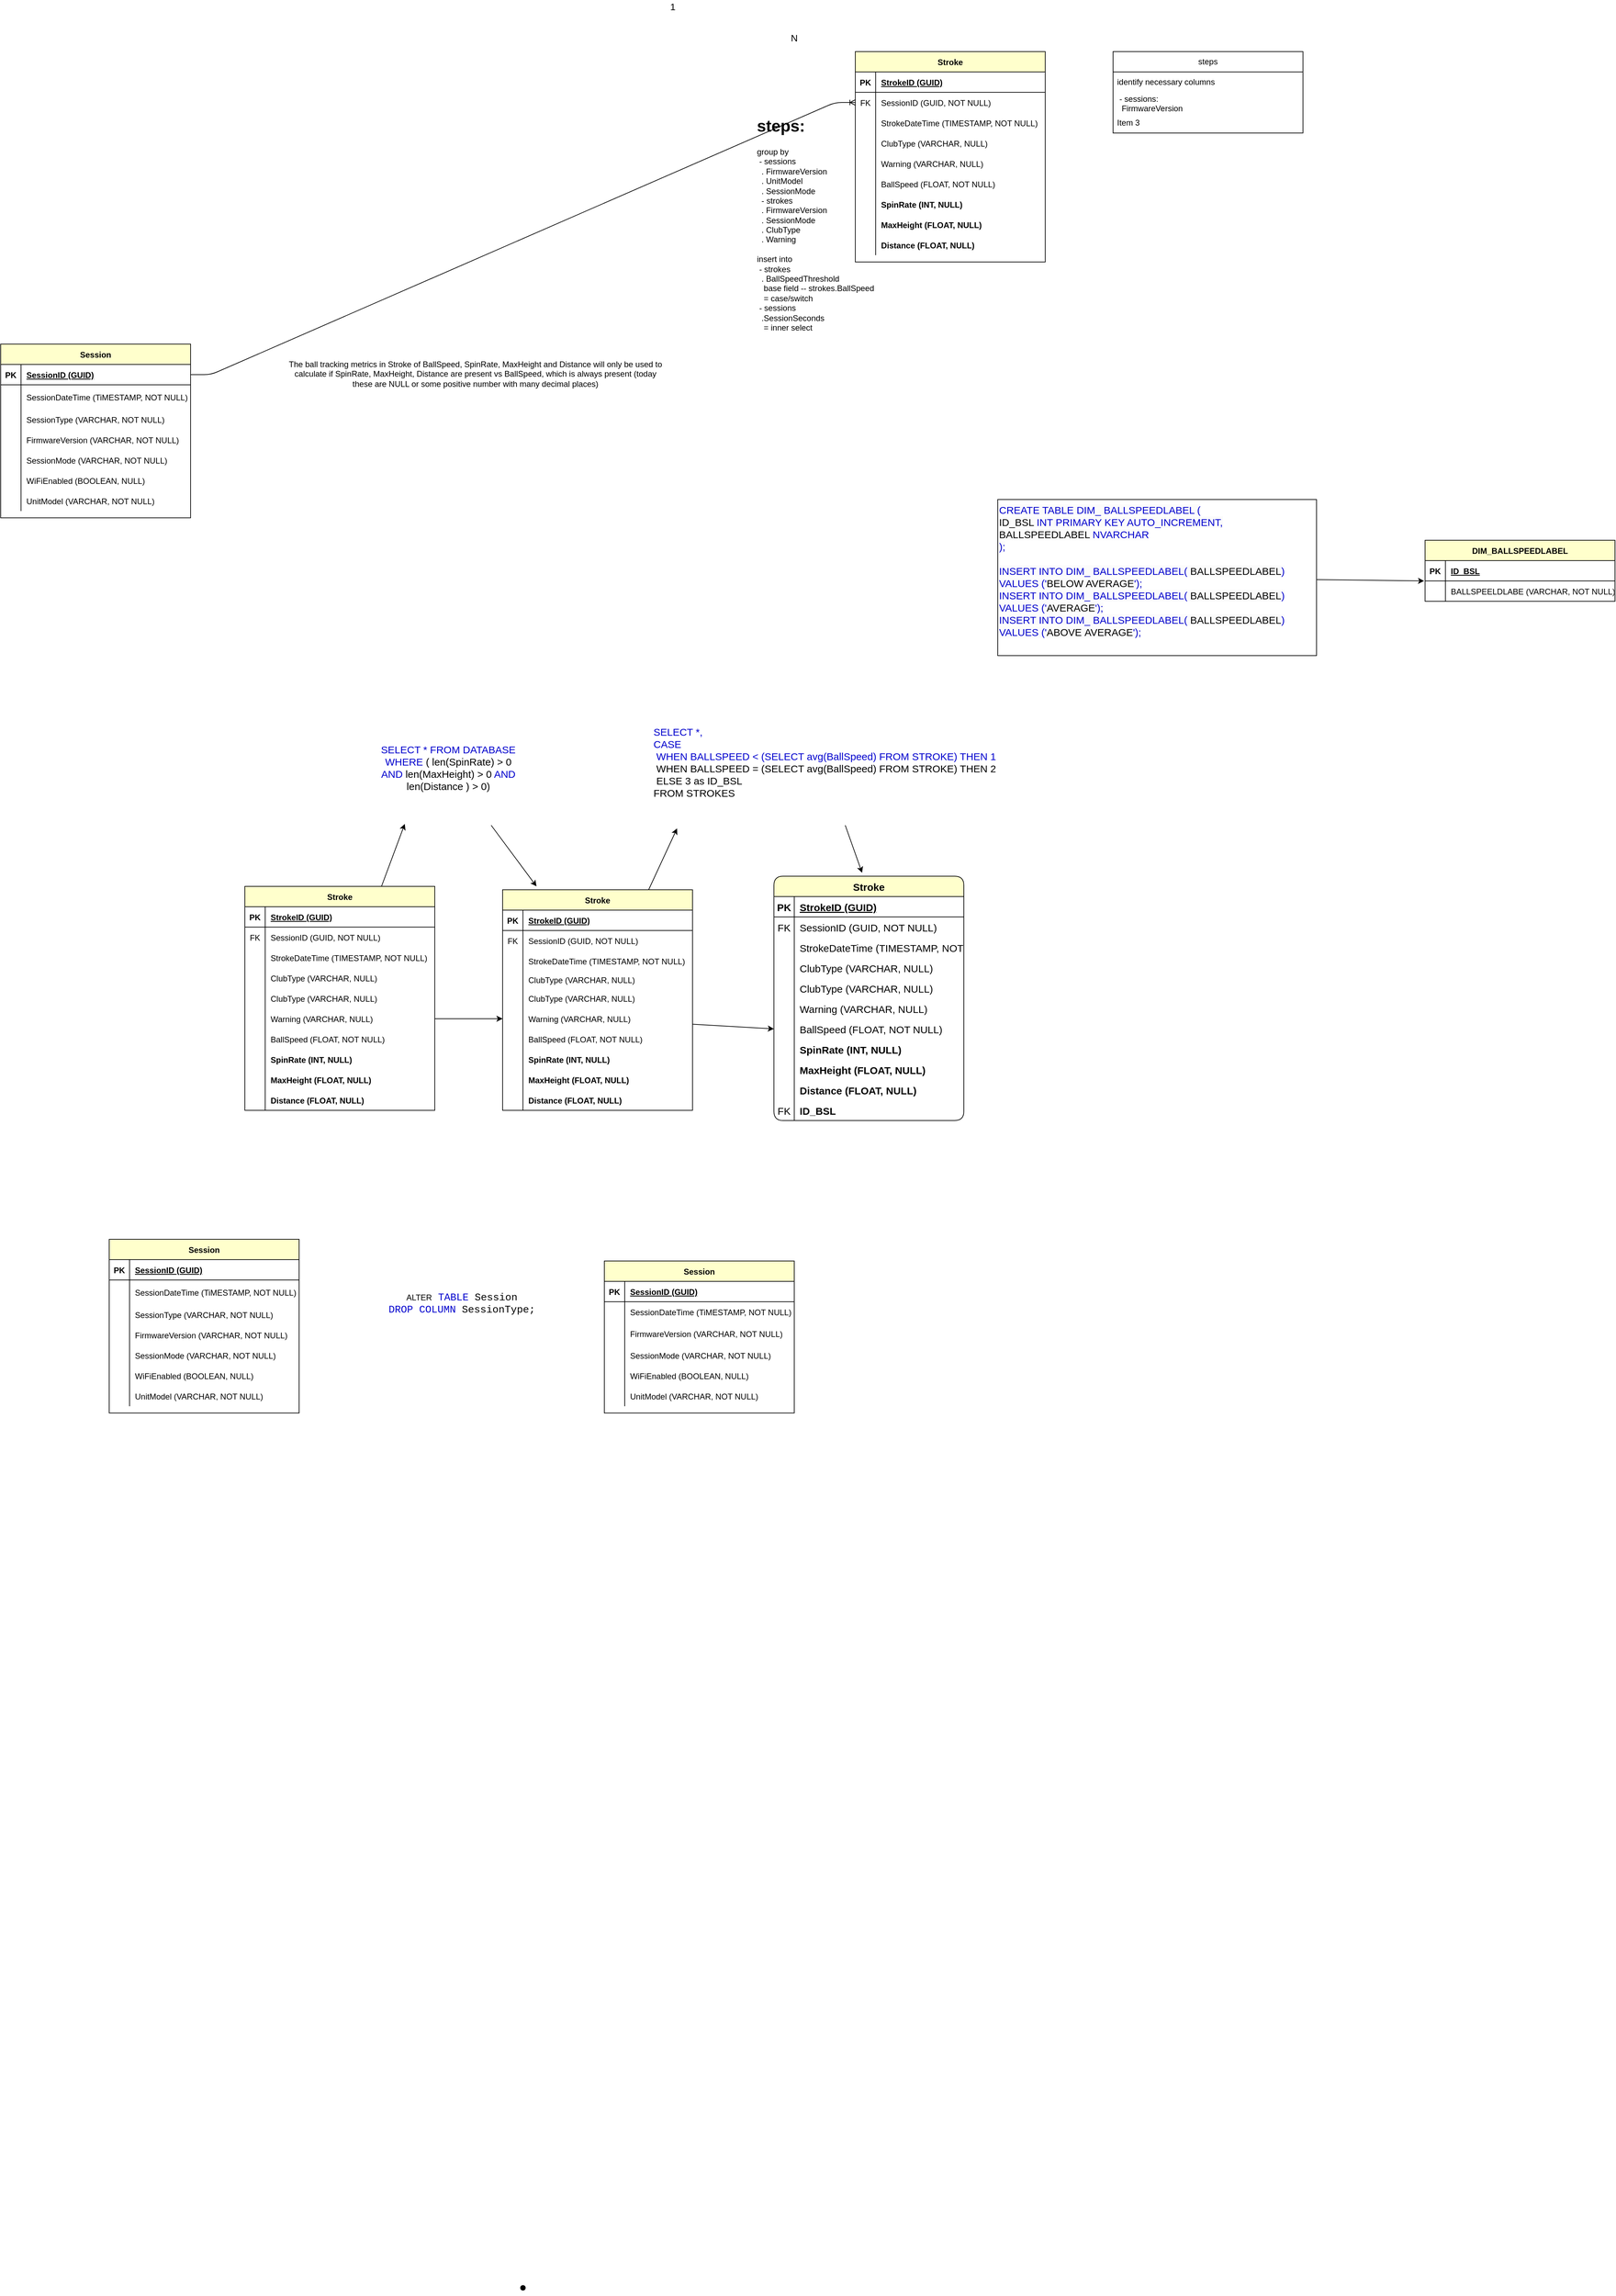 <mxfile version="20.8.20" type="github">
  <diagram name="Input Data Model" id="0wDll3bY0JhVwaOHB7e4">
    <mxGraphModel dx="3536" dy="1237" grid="1" gridSize="10" guides="1" tooltips="1" connect="1" arrows="1" fold="1" page="1" pageScale="1" pageWidth="1169" pageHeight="827" math="0" shadow="0">
      <root>
        <mxCell id="v9D0ILjvbAqLqava3KNG-0" />
        <mxCell id="v9D0ILjvbAqLqava3KNG-1" parent="v9D0ILjvbAqLqava3KNG-0" />
        <mxCell id="v9D0ILjvbAqLqava3KNG-2" value="Session" style="shape=table;startSize=30;container=1;collapsible=1;childLayout=tableLayout;fixedRows=1;rowLines=0;fontStyle=1;align=center;resizeLast=1;strokeColor=#000000;fillColor=#FFFFCC;" parent="v9D0ILjvbAqLqava3KNG-1" vertex="1">
          <mxGeometry x="-660" y="571" width="280" height="256" as="geometry">
            <mxRectangle x="360" y="220" width="80" height="30" as="alternateBounds" />
          </mxGeometry>
        </mxCell>
        <mxCell id="v9D0ILjvbAqLqava3KNG-3" value="" style="shape=partialRectangle;collapsible=0;dropTarget=0;pointerEvents=0;fillColor=none;top=0;left=0;bottom=1;right=0;points=[[0,0.5],[1,0.5]];portConstraint=eastwest;" parent="v9D0ILjvbAqLqava3KNG-2" vertex="1">
          <mxGeometry y="30" width="280" height="30" as="geometry" />
        </mxCell>
        <mxCell id="v9D0ILjvbAqLqava3KNG-4" value="PK" style="shape=partialRectangle;connectable=0;fillColor=none;top=0;left=0;bottom=0;right=0;fontStyle=1;overflow=hidden;" parent="v9D0ILjvbAqLqava3KNG-3" vertex="1">
          <mxGeometry width="30" height="30" as="geometry">
            <mxRectangle width="30" height="30" as="alternateBounds" />
          </mxGeometry>
        </mxCell>
        <mxCell id="v9D0ILjvbAqLqava3KNG-5" value="SessionID (GUID)" style="shape=partialRectangle;connectable=0;fillColor=none;top=0;left=0;bottom=0;right=0;align=left;spacingLeft=6;fontStyle=5;overflow=hidden;" parent="v9D0ILjvbAqLqava3KNG-3" vertex="1">
          <mxGeometry x="30" width="250" height="30" as="geometry">
            <mxRectangle width="250" height="30" as="alternateBounds" />
          </mxGeometry>
        </mxCell>
        <mxCell id="v9D0ILjvbAqLqava3KNG-9" value="" style="shape=partialRectangle;collapsible=0;dropTarget=0;pointerEvents=0;fillColor=none;top=0;left=0;bottom=0;right=0;points=[[0,0.5],[1,0.5]];portConstraint=eastwest;" parent="v9D0ILjvbAqLqava3KNG-2" vertex="1">
          <mxGeometry y="60" width="280" height="36" as="geometry" />
        </mxCell>
        <mxCell id="v9D0ILjvbAqLqava3KNG-10" value="" style="shape=partialRectangle;connectable=0;fillColor=none;top=0;left=0;bottom=0;right=0;editable=1;overflow=hidden;" parent="v9D0ILjvbAqLqava3KNG-9" vertex="1">
          <mxGeometry width="30" height="36" as="geometry">
            <mxRectangle width="30" height="36" as="alternateBounds" />
          </mxGeometry>
        </mxCell>
        <mxCell id="v9D0ILjvbAqLqava3KNG-11" value="SessionDateTime (TiMESTAMP, NOT NULL)" style="shape=partialRectangle;connectable=0;fillColor=none;top=0;left=0;bottom=0;right=0;align=left;spacingLeft=6;overflow=hidden;" parent="v9D0ILjvbAqLqava3KNG-9" vertex="1">
          <mxGeometry x="30" width="250" height="36" as="geometry">
            <mxRectangle width="250" height="36" as="alternateBounds" />
          </mxGeometry>
        </mxCell>
        <mxCell id="v9D0ILjvbAqLqava3KNG-6" value="" style="shape=partialRectangle;collapsible=0;dropTarget=0;pointerEvents=0;fillColor=none;top=0;left=0;bottom=0;right=0;points=[[0,0.5],[1,0.5]];portConstraint=eastwest;" parent="v9D0ILjvbAqLqava3KNG-2" vertex="1">
          <mxGeometry y="96" width="280" height="30" as="geometry" />
        </mxCell>
        <mxCell id="v9D0ILjvbAqLqava3KNG-7" value="" style="shape=partialRectangle;connectable=0;fillColor=none;top=0;left=0;bottom=0;right=0;editable=1;overflow=hidden;" parent="v9D0ILjvbAqLqava3KNG-6" vertex="1">
          <mxGeometry width="30" height="30" as="geometry">
            <mxRectangle width="30" height="30" as="alternateBounds" />
          </mxGeometry>
        </mxCell>
        <mxCell id="v9D0ILjvbAqLqava3KNG-8" value="SessionType (VARCHAR, NOT NULL)" style="shape=partialRectangle;connectable=0;fillColor=none;top=0;left=0;bottom=0;right=0;align=left;spacingLeft=6;overflow=hidden;" parent="v9D0ILjvbAqLqava3KNG-6" vertex="1">
          <mxGeometry x="30" width="250" height="30" as="geometry">
            <mxRectangle width="250" height="30" as="alternateBounds" />
          </mxGeometry>
        </mxCell>
        <mxCell id="v9D0ILjvbAqLqava3KNG-12" value="" style="shape=partialRectangle;collapsible=0;dropTarget=0;pointerEvents=0;fillColor=none;top=0;left=0;bottom=0;right=0;points=[[0,0.5],[1,0.5]];portConstraint=eastwest;" parent="v9D0ILjvbAqLqava3KNG-2" vertex="1">
          <mxGeometry y="126" width="280" height="30" as="geometry" />
        </mxCell>
        <mxCell id="v9D0ILjvbAqLqava3KNG-13" value="" style="shape=partialRectangle;connectable=0;fillColor=none;top=0;left=0;bottom=0;right=0;editable=1;overflow=hidden;" parent="v9D0ILjvbAqLqava3KNG-12" vertex="1">
          <mxGeometry width="30" height="30" as="geometry">
            <mxRectangle width="30" height="30" as="alternateBounds" />
          </mxGeometry>
        </mxCell>
        <mxCell id="v9D0ILjvbAqLqava3KNG-14" value="FirmwareVersion (VARCHAR, NOT NULL)" style="shape=partialRectangle;connectable=0;fillColor=none;top=0;left=0;bottom=0;right=0;align=left;spacingLeft=6;overflow=hidden;" parent="v9D0ILjvbAqLqava3KNG-12" vertex="1">
          <mxGeometry x="30" width="250" height="30" as="geometry">
            <mxRectangle width="250" height="30" as="alternateBounds" />
          </mxGeometry>
        </mxCell>
        <mxCell id="v9D0ILjvbAqLqava3KNG-15" style="shape=partialRectangle;collapsible=0;dropTarget=0;pointerEvents=0;fillColor=none;top=0;left=0;bottom=0;right=0;points=[[0,0.5],[1,0.5]];portConstraint=eastwest;" parent="v9D0ILjvbAqLqava3KNG-2" vertex="1">
          <mxGeometry y="156" width="280" height="30" as="geometry" />
        </mxCell>
        <mxCell id="v9D0ILjvbAqLqava3KNG-16" style="shape=partialRectangle;connectable=0;fillColor=none;top=0;left=0;bottom=0;right=0;editable=1;overflow=hidden;" parent="v9D0ILjvbAqLqava3KNG-15" vertex="1">
          <mxGeometry width="30" height="30" as="geometry">
            <mxRectangle width="30" height="30" as="alternateBounds" />
          </mxGeometry>
        </mxCell>
        <mxCell id="v9D0ILjvbAqLqava3KNG-17" value="SessionMode (VARCHAR, NOT NULL)" style="shape=partialRectangle;connectable=0;fillColor=none;top=0;left=0;bottom=0;right=0;align=left;spacingLeft=6;overflow=hidden;" parent="v9D0ILjvbAqLqava3KNG-15" vertex="1">
          <mxGeometry x="30" width="250" height="30" as="geometry">
            <mxRectangle width="250" height="30" as="alternateBounds" />
          </mxGeometry>
        </mxCell>
        <mxCell id="v9D0ILjvbAqLqava3KNG-18" style="shape=partialRectangle;collapsible=0;dropTarget=0;pointerEvents=0;fillColor=none;top=0;left=0;bottom=0;right=0;points=[[0,0.5],[1,0.5]];portConstraint=eastwest;" parent="v9D0ILjvbAqLqava3KNG-2" vertex="1">
          <mxGeometry y="186" width="280" height="30" as="geometry" />
        </mxCell>
        <mxCell id="v9D0ILjvbAqLqava3KNG-19" style="shape=partialRectangle;connectable=0;fillColor=none;top=0;left=0;bottom=0;right=0;editable=1;overflow=hidden;" parent="v9D0ILjvbAqLqava3KNG-18" vertex="1">
          <mxGeometry width="30" height="30" as="geometry">
            <mxRectangle width="30" height="30" as="alternateBounds" />
          </mxGeometry>
        </mxCell>
        <mxCell id="v9D0ILjvbAqLqava3KNG-20" value="WiFiEnabled (BOOLEAN, NULL)" style="shape=partialRectangle;connectable=0;fillColor=none;top=0;left=0;bottom=0;right=0;align=left;spacingLeft=6;overflow=hidden;" parent="v9D0ILjvbAqLqava3KNG-18" vertex="1">
          <mxGeometry x="30" width="250" height="30" as="geometry">
            <mxRectangle width="250" height="30" as="alternateBounds" />
          </mxGeometry>
        </mxCell>
        <mxCell id="v9D0ILjvbAqLqava3KNG-21" style="shape=partialRectangle;collapsible=0;dropTarget=0;pointerEvents=0;fillColor=none;top=0;left=0;bottom=0;right=0;points=[[0,0.5],[1,0.5]];portConstraint=eastwest;" parent="v9D0ILjvbAqLqava3KNG-2" vertex="1">
          <mxGeometry y="216" width="280" height="30" as="geometry" />
        </mxCell>
        <mxCell id="v9D0ILjvbAqLqava3KNG-22" style="shape=partialRectangle;connectable=0;fillColor=none;top=0;left=0;bottom=0;right=0;editable=1;overflow=hidden;" parent="v9D0ILjvbAqLqava3KNG-21" vertex="1">
          <mxGeometry width="30" height="30" as="geometry">
            <mxRectangle width="30" height="30" as="alternateBounds" />
          </mxGeometry>
        </mxCell>
        <mxCell id="v9D0ILjvbAqLqava3KNG-23" value="UnitModel (VARCHAR, NOT NULL)" style="shape=partialRectangle;connectable=0;fillColor=none;top=0;left=0;bottom=0;right=0;align=left;spacingLeft=6;overflow=hidden;" parent="v9D0ILjvbAqLqava3KNG-21" vertex="1">
          <mxGeometry x="30" width="250" height="30" as="geometry">
            <mxRectangle width="250" height="30" as="alternateBounds" />
          </mxGeometry>
        </mxCell>
        <mxCell id="v9D0ILjvbAqLqava3KNG-27" value="Stroke" style="shape=table;startSize=30;container=1;collapsible=1;childLayout=tableLayout;fixedRows=1;rowLines=0;fontStyle=1;align=center;resizeLast=1;strokeColor=#000000;fillColor=#FFFFCC;" parent="v9D0ILjvbAqLqava3KNG-1" vertex="1">
          <mxGeometry x="600" y="140" width="280" height="310" as="geometry" />
        </mxCell>
        <mxCell id="v9D0ILjvbAqLqava3KNG-28" value="" style="shape=partialRectangle;collapsible=0;dropTarget=0;pointerEvents=0;fillColor=none;top=0;left=0;bottom=1;right=0;points=[[0,0.5],[1,0.5]];portConstraint=eastwest;" parent="v9D0ILjvbAqLqava3KNG-27" vertex="1">
          <mxGeometry y="30" width="280" height="30" as="geometry" />
        </mxCell>
        <mxCell id="v9D0ILjvbAqLqava3KNG-29" value="PK" style="shape=partialRectangle;connectable=0;fillColor=none;top=0;left=0;bottom=0;right=0;fontStyle=1;overflow=hidden;" parent="v9D0ILjvbAqLqava3KNG-28" vertex="1">
          <mxGeometry width="30" height="30" as="geometry">
            <mxRectangle width="30" height="30" as="alternateBounds" />
          </mxGeometry>
        </mxCell>
        <mxCell id="v9D0ILjvbAqLqava3KNG-30" value="StrokeID (GUID)" style="shape=partialRectangle;connectable=0;fillColor=none;top=0;left=0;bottom=0;right=0;align=left;spacingLeft=6;fontStyle=5;overflow=hidden;" parent="v9D0ILjvbAqLqava3KNG-28" vertex="1">
          <mxGeometry x="30" width="250" height="30" as="geometry">
            <mxRectangle width="250" height="30" as="alternateBounds" />
          </mxGeometry>
        </mxCell>
        <mxCell id="v9D0ILjvbAqLqava3KNG-31" value="" style="shape=partialRectangle;collapsible=0;dropTarget=0;pointerEvents=0;fillColor=none;top=0;left=0;bottom=0;right=0;points=[[0,0.5],[1,0.5]];portConstraint=eastwest;" parent="v9D0ILjvbAqLqava3KNG-27" vertex="1">
          <mxGeometry y="60" width="280" height="30" as="geometry" />
        </mxCell>
        <mxCell id="v9D0ILjvbAqLqava3KNG-32" value="FK" style="shape=partialRectangle;connectable=0;fillColor=none;top=0;left=0;bottom=0;right=0;editable=1;overflow=hidden;" parent="v9D0ILjvbAqLqava3KNG-31" vertex="1">
          <mxGeometry width="30" height="30" as="geometry">
            <mxRectangle width="30" height="30" as="alternateBounds" />
          </mxGeometry>
        </mxCell>
        <mxCell id="v9D0ILjvbAqLqava3KNG-33" value="SessionID (GUID, NOT NULL)" style="shape=partialRectangle;connectable=0;fillColor=none;top=0;left=0;bottom=0;right=0;align=left;spacingLeft=6;overflow=hidden;" parent="v9D0ILjvbAqLqava3KNG-31" vertex="1">
          <mxGeometry x="30" width="250" height="30" as="geometry">
            <mxRectangle width="250" height="30" as="alternateBounds" />
          </mxGeometry>
        </mxCell>
        <mxCell id="v9D0ILjvbAqLqava3KNG-34" value="" style="shape=partialRectangle;collapsible=0;dropTarget=0;pointerEvents=0;fillColor=none;top=0;left=0;bottom=0;right=0;points=[[0,0.5],[1,0.5]];portConstraint=eastwest;" parent="v9D0ILjvbAqLqava3KNG-27" vertex="1">
          <mxGeometry y="90" width="280" height="30" as="geometry" />
        </mxCell>
        <mxCell id="v9D0ILjvbAqLqava3KNG-35" value="" style="shape=partialRectangle;connectable=0;fillColor=none;top=0;left=0;bottom=0;right=0;editable=1;overflow=hidden;" parent="v9D0ILjvbAqLqava3KNG-34" vertex="1">
          <mxGeometry width="30" height="30" as="geometry">
            <mxRectangle width="30" height="30" as="alternateBounds" />
          </mxGeometry>
        </mxCell>
        <mxCell id="v9D0ILjvbAqLqava3KNG-36" value="StrokeDateTime (TIMESTAMP, NOT NULL)" style="shape=partialRectangle;connectable=0;fillColor=none;top=0;left=0;bottom=0;right=0;align=left;spacingLeft=6;overflow=hidden;" parent="v9D0ILjvbAqLqava3KNG-34" vertex="1">
          <mxGeometry x="30" width="250" height="30" as="geometry">
            <mxRectangle width="250" height="30" as="alternateBounds" />
          </mxGeometry>
        </mxCell>
        <mxCell id="v9D0ILjvbAqLqava3KNG-37" value="" style="shape=partialRectangle;collapsible=0;dropTarget=0;pointerEvents=0;fillColor=none;top=0;left=0;bottom=0;right=0;points=[[0,0.5],[1,0.5]];portConstraint=eastwest;" parent="v9D0ILjvbAqLqava3KNG-27" vertex="1">
          <mxGeometry y="120" width="280" height="30" as="geometry" />
        </mxCell>
        <mxCell id="v9D0ILjvbAqLqava3KNG-38" value="" style="shape=partialRectangle;connectable=0;fillColor=none;top=0;left=0;bottom=0;right=0;editable=1;overflow=hidden;" parent="v9D0ILjvbAqLqava3KNG-37" vertex="1">
          <mxGeometry width="30" height="30" as="geometry">
            <mxRectangle width="30" height="30" as="alternateBounds" />
          </mxGeometry>
        </mxCell>
        <mxCell id="v9D0ILjvbAqLqava3KNG-39" value="ClubType (VARCHAR, NULL)" style="shape=partialRectangle;connectable=0;fillColor=none;top=0;left=0;bottom=0;right=0;align=left;spacingLeft=6;overflow=hidden;" parent="v9D0ILjvbAqLqava3KNG-37" vertex="1">
          <mxGeometry x="30" width="250" height="30" as="geometry">
            <mxRectangle width="250" height="30" as="alternateBounds" />
          </mxGeometry>
        </mxCell>
        <mxCell id="v9D0ILjvbAqLqava3KNG-40" style="shape=partialRectangle;collapsible=0;dropTarget=0;pointerEvents=0;fillColor=none;top=0;left=0;bottom=0;right=0;points=[[0,0.5],[1,0.5]];portConstraint=eastwest;" parent="v9D0ILjvbAqLqava3KNG-27" vertex="1">
          <mxGeometry y="150" width="280" height="30" as="geometry" />
        </mxCell>
        <mxCell id="v9D0ILjvbAqLqava3KNG-41" style="shape=partialRectangle;connectable=0;fillColor=none;top=0;left=0;bottom=0;right=0;editable=1;overflow=hidden;" parent="v9D0ILjvbAqLqava3KNG-40" vertex="1">
          <mxGeometry width="30" height="30" as="geometry">
            <mxRectangle width="30" height="30" as="alternateBounds" />
          </mxGeometry>
        </mxCell>
        <mxCell id="v9D0ILjvbAqLqava3KNG-42" value="Warning (VARCHAR, NULL)" style="shape=partialRectangle;connectable=0;fillColor=none;top=0;left=0;bottom=0;right=0;align=left;spacingLeft=6;overflow=hidden;" parent="v9D0ILjvbAqLqava3KNG-40" vertex="1">
          <mxGeometry x="30" width="250" height="30" as="geometry">
            <mxRectangle width="250" height="30" as="alternateBounds" />
          </mxGeometry>
        </mxCell>
        <mxCell id="v9D0ILjvbAqLqava3KNG-43" style="shape=partialRectangle;collapsible=0;dropTarget=0;pointerEvents=0;fillColor=none;top=0;left=0;bottom=0;right=0;points=[[0,0.5],[1,0.5]];portConstraint=eastwest;" parent="v9D0ILjvbAqLqava3KNG-27" vertex="1">
          <mxGeometry y="180" width="280" height="30" as="geometry" />
        </mxCell>
        <mxCell id="v9D0ILjvbAqLqava3KNG-44" style="shape=partialRectangle;connectable=0;fillColor=none;top=0;left=0;bottom=0;right=0;editable=1;overflow=hidden;" parent="v9D0ILjvbAqLqava3KNG-43" vertex="1">
          <mxGeometry width="30" height="30" as="geometry">
            <mxRectangle width="30" height="30" as="alternateBounds" />
          </mxGeometry>
        </mxCell>
        <mxCell id="v9D0ILjvbAqLqava3KNG-45" value="BallSpeed (FLOAT, NOT NULL)" style="shape=partialRectangle;connectable=0;fillColor=none;top=0;left=0;bottom=0;right=0;align=left;spacingLeft=6;overflow=hidden;" parent="v9D0ILjvbAqLqava3KNG-43" vertex="1">
          <mxGeometry x="30" width="250" height="30" as="geometry">
            <mxRectangle width="250" height="30" as="alternateBounds" />
          </mxGeometry>
        </mxCell>
        <mxCell id="v9D0ILjvbAqLqava3KNG-46" style="shape=partialRectangle;collapsible=0;dropTarget=0;pointerEvents=0;fillColor=none;top=0;left=0;bottom=0;right=0;points=[[0,0.5],[1,0.5]];portConstraint=eastwest;" parent="v9D0ILjvbAqLqava3KNG-27" vertex="1">
          <mxGeometry y="210" width="280" height="30" as="geometry" />
        </mxCell>
        <mxCell id="v9D0ILjvbAqLqava3KNG-47" style="shape=partialRectangle;connectable=0;fillColor=none;top=0;left=0;bottom=0;right=0;editable=1;overflow=hidden;" parent="v9D0ILjvbAqLqava3KNG-46" vertex="1">
          <mxGeometry width="30" height="30" as="geometry">
            <mxRectangle width="30" height="30" as="alternateBounds" />
          </mxGeometry>
        </mxCell>
        <mxCell id="v9D0ILjvbAqLqava3KNG-48" value="SpinRate (INT, NULL)" style="shape=partialRectangle;connectable=0;fillColor=none;top=0;left=0;bottom=0;right=0;align=left;spacingLeft=6;overflow=hidden;fontStyle=1" parent="v9D0ILjvbAqLqava3KNG-46" vertex="1">
          <mxGeometry x="30" width="250" height="30" as="geometry">
            <mxRectangle width="250" height="30" as="alternateBounds" />
          </mxGeometry>
        </mxCell>
        <mxCell id="v9D0ILjvbAqLqava3KNG-49" style="shape=partialRectangle;collapsible=0;dropTarget=0;pointerEvents=0;fillColor=none;top=0;left=0;bottom=0;right=0;points=[[0,0.5],[1,0.5]];portConstraint=eastwest;" parent="v9D0ILjvbAqLqava3KNG-27" vertex="1">
          <mxGeometry y="240" width="280" height="30" as="geometry" />
        </mxCell>
        <mxCell id="v9D0ILjvbAqLqava3KNG-50" style="shape=partialRectangle;connectable=0;fillColor=none;top=0;left=0;bottom=0;right=0;editable=1;overflow=hidden;" parent="v9D0ILjvbAqLqava3KNG-49" vertex="1">
          <mxGeometry width="30" height="30" as="geometry">
            <mxRectangle width="30" height="30" as="alternateBounds" />
          </mxGeometry>
        </mxCell>
        <mxCell id="v9D0ILjvbAqLqava3KNG-51" value="MaxHeight (FLOAT, NULL)" style="shape=partialRectangle;connectable=0;fillColor=none;top=0;left=0;bottom=0;right=0;align=left;spacingLeft=6;overflow=hidden;fontStyle=1" parent="v9D0ILjvbAqLqava3KNG-49" vertex="1">
          <mxGeometry x="30" width="250" height="30" as="geometry">
            <mxRectangle width="250" height="30" as="alternateBounds" />
          </mxGeometry>
        </mxCell>
        <mxCell id="v9D0ILjvbAqLqava3KNG-52" style="shape=partialRectangle;collapsible=0;dropTarget=0;pointerEvents=0;fillColor=none;top=0;left=0;bottom=0;right=0;points=[[0,0.5],[1,0.5]];portConstraint=eastwest;" parent="v9D0ILjvbAqLqava3KNG-27" vertex="1">
          <mxGeometry y="270" width="280" height="30" as="geometry" />
        </mxCell>
        <mxCell id="v9D0ILjvbAqLqava3KNG-53" style="shape=partialRectangle;connectable=0;fillColor=none;top=0;left=0;bottom=0;right=0;editable=1;overflow=hidden;" parent="v9D0ILjvbAqLqava3KNG-52" vertex="1">
          <mxGeometry width="30" height="30" as="geometry">
            <mxRectangle width="30" height="30" as="alternateBounds" />
          </mxGeometry>
        </mxCell>
        <mxCell id="v9D0ILjvbAqLqava3KNG-54" value="Distance (FLOAT, NULL)" style="shape=partialRectangle;connectable=0;fillColor=none;top=0;left=0;bottom=0;right=0;align=left;spacingLeft=6;overflow=hidden;fontStyle=1" parent="v9D0ILjvbAqLqava3KNG-52" vertex="1">
          <mxGeometry x="30" width="250" height="30" as="geometry">
            <mxRectangle width="250" height="30" as="alternateBounds" />
          </mxGeometry>
        </mxCell>
        <mxCell id="v9D0ILjvbAqLqava3KNG-55" value="" style="edgeStyle=entityRelationEdgeStyle;fontSize=12;html=1;endArrow=ERoneToMany;" parent="v9D0ILjvbAqLqava3KNG-1" source="v9D0ILjvbAqLqava3KNG-3" target="v9D0ILjvbAqLqava3KNG-31" edge="1">
          <mxGeometry width="100" height="100" relative="1" as="geometry">
            <mxPoint x="530" y="460" as="sourcePoint" />
            <mxPoint x="630" y="360" as="targetPoint" />
          </mxGeometry>
        </mxCell>
        <mxCell id="v9D0ILjvbAqLqava3KNG-182" value="1" style="text;html=1;strokeColor=none;fillColor=none;align=center;verticalAlign=middle;whiteSpace=wrap;rounded=0;fontSize=14;" parent="v9D0ILjvbAqLqava3KNG-1" vertex="1">
          <mxGeometry x="311" y="64" width="40" height="20" as="geometry" />
        </mxCell>
        <mxCell id="v9D0ILjvbAqLqava3KNG-183" value="N" style="text;html=1;strokeColor=none;fillColor=none;align=center;verticalAlign=middle;whiteSpace=wrap;rounded=0;fontSize=14;" parent="v9D0ILjvbAqLqava3KNG-1" vertex="1">
          <mxGeometry x="490" y="110" width="40" height="20" as="geometry" />
        </mxCell>
        <mxCell id="wabQ27bJrLfmWLGUdAsj-0" value="steps" style="swimlane;fontStyle=0;childLayout=stackLayout;horizontal=1;startSize=30;horizontalStack=0;resizeParent=1;resizeParentMax=0;resizeLast=0;collapsible=1;marginBottom=0;whiteSpace=wrap;html=1;" vertex="1" parent="v9D0ILjvbAqLqava3KNG-1">
          <mxGeometry x="980" y="140" width="280" height="120" as="geometry" />
        </mxCell>
        <mxCell id="wabQ27bJrLfmWLGUdAsj-1" value="identify necessary columns" style="text;strokeColor=none;fillColor=none;align=left;verticalAlign=middle;spacingLeft=4;spacingRight=4;overflow=hidden;points=[[0,0.5],[1,0.5]];portConstraint=eastwest;rotatable=0;whiteSpace=wrap;html=1;" vertex="1" parent="wabQ27bJrLfmWLGUdAsj-0">
          <mxGeometry y="30" width="280" height="30" as="geometry" />
        </mxCell>
        <mxCell id="wabQ27bJrLfmWLGUdAsj-2" value="&lt;span style=&quot;white-space: pre;&quot;&gt;	&lt;/span&gt;- sessions:&lt;br&gt;&lt;span style=&quot;white-space: pre;&quot;&gt;	&lt;/span&gt;&lt;span style=&quot;white-space: pre;&quot;&gt;	&lt;/span&gt;FirmwareVersion&lt;br&gt;&lt;span style=&quot;white-space: pre;&quot;&gt;	&lt;/span&gt;&lt;span style=&quot;white-space: pre;&quot;&gt;	&lt;/span&gt;UnitModel&lt;br&gt;&lt;span style=&quot;white-space: pre;&quot;&gt;	&lt;/span&gt;&lt;span style=&quot;white-space: pre;&quot;&gt;	&lt;/span&gt;SessionMode" style="text;strokeColor=none;fillColor=none;align=left;verticalAlign=middle;spacingLeft=4;spacingRight=4;overflow=hidden;points=[[0,0.5],[1,0.5]];portConstraint=eastwest;rotatable=0;whiteSpace=wrap;html=1;" vertex="1" parent="wabQ27bJrLfmWLGUdAsj-0">
          <mxGeometry y="60" width="280" height="30" as="geometry" />
        </mxCell>
        <mxCell id="wabQ27bJrLfmWLGUdAsj-3" value="Item 3" style="text;strokeColor=none;fillColor=none;align=left;verticalAlign=middle;spacingLeft=4;spacingRight=4;overflow=hidden;points=[[0,0.5],[1,0.5]];portConstraint=eastwest;rotatable=0;whiteSpace=wrap;html=1;" vertex="1" parent="wabQ27bJrLfmWLGUdAsj-0">
          <mxGeometry y="90" width="280" height="30" as="geometry" />
        </mxCell>
        <mxCell id="wabQ27bJrLfmWLGUdAsj-4" value="&lt;h1&gt;steps:&amp;nbsp;&lt;/h1&gt;&lt;div&gt;group by&lt;/div&gt;&lt;div&gt;&lt;span style=&quot;background-color: initial; white-space: pre;&quot;&gt;	&lt;/span&gt;&lt;span style=&quot;background-color: initial;&quot;&gt;- sessions&lt;/span&gt;&lt;br&gt;&lt;/div&gt;&lt;div&gt;&lt;span style=&quot;white-space: pre;&quot;&gt;	&lt;/span&gt;&lt;span style=&quot;white-space: pre;&quot;&gt;	&lt;/span&gt;. FirmwareVersion&lt;br&gt;&lt;/div&gt;&lt;div&gt;&lt;span style=&quot;white-space: pre;&quot;&gt;	&lt;/span&gt;&lt;span style=&quot;white-space: pre;&quot;&gt;	&lt;/span&gt;. UnitModel&lt;br&gt;&lt;/div&gt;&lt;div&gt;&lt;span style=&quot;white-space: pre;&quot;&gt;	&lt;/span&gt;&lt;span style=&quot;white-space: pre;&quot;&gt;	&lt;/span&gt;. SessionMode&lt;br&gt;&lt;/div&gt;&lt;div&gt;&lt;span style=&quot;white-space: pre;&quot;&gt;	&lt;/span&gt;&amp;nbsp;- strokes&lt;br&gt;&lt;/div&gt;&lt;div&gt;&lt;span style=&quot;white-space: pre;&quot;&gt;	&lt;/span&gt;&lt;span style=&quot;white-space: pre;&quot;&gt;	&lt;/span&gt;. FirmwareVersion&lt;br&gt;&lt;/div&gt;&lt;div&gt;&lt;span style=&quot;white-space: pre;&quot;&gt;	&lt;/span&gt;&lt;span style=&quot;white-space: pre;&quot;&gt;	&lt;/span&gt;. SessionMode&lt;br&gt;&lt;/div&gt;&lt;div&gt;&lt;span style=&quot;white-space: pre;&quot;&gt;	&lt;/span&gt;&lt;span style=&quot;white-space: pre;&quot;&gt;	&lt;/span&gt;. ClubType&lt;br&gt;&lt;/div&gt;&lt;div&gt;&lt;span style=&quot;white-space: pre;&quot;&gt;	&lt;/span&gt;&lt;span style=&quot;white-space: pre;&quot;&gt;	&lt;/span&gt;. Warning&lt;br&gt;&lt;/div&gt;&lt;div&gt;&lt;br&gt;&lt;/div&gt;&lt;div&gt;insert into&amp;nbsp;&lt;/div&gt;&lt;div&gt;&lt;span style=&quot;white-space: pre;&quot;&gt;	&lt;/span&gt;- strokes&lt;br&gt;&lt;/div&gt;&lt;div&gt;&lt;span style=&quot;white-space: pre;&quot;&gt;	&lt;/span&gt;&lt;span style=&quot;white-space: pre;&quot;&gt;	&lt;/span&gt;. BallSpeedThreshold&lt;br&gt;&lt;/div&gt;&lt;div&gt;&lt;span style=&quot;white-space: pre;&quot;&gt;	&lt;/span&gt;&lt;span style=&quot;white-space: pre;&quot;&gt;	&lt;/span&gt;&lt;span style=&quot;white-space: pre;&quot;&gt;	&lt;/span&gt;base field -- strokes.BallSpeed&lt;br&gt;&lt;/div&gt;&lt;div&gt;&lt;span style=&quot;white-space: pre;&quot;&gt;	&lt;/span&gt;&lt;span style=&quot;white-space: pre;&quot;&gt;	&lt;/span&gt;&lt;span style=&quot;white-space: pre;&quot;&gt;	&lt;/span&gt;= case/switch&lt;br&gt;&lt;/div&gt;&lt;div&gt;&lt;span style=&quot;white-space: pre;&quot;&gt;	&lt;/span&gt;- sessions&lt;br&gt;&lt;/div&gt;&lt;div&gt;&lt;span style=&quot;white-space: pre;&quot;&gt;	&lt;/span&gt;&lt;span style=&quot;white-space: pre;&quot;&gt;	&lt;/span&gt;.SessionSeconds&lt;br&gt;&lt;/div&gt;&lt;div&gt;&lt;span style=&quot;white-space: pre;&quot;&gt;	&lt;/span&gt;&lt;span style=&quot;white-space: pre;&quot;&gt;	&lt;/span&gt;&lt;span style=&quot;white-space: pre;&quot;&gt;	&lt;/span&gt;= inner select&lt;br&gt;&lt;/div&gt;&lt;div&gt;&lt;span style=&quot;white-space: pre;&quot;&gt;	&lt;/span&gt;&lt;br&gt;&lt;/div&gt;" style="text;html=1;strokeColor=none;fillColor=none;spacing=5;spacingTop=-20;whiteSpace=wrap;overflow=hidden;rounded=0;" vertex="1" parent="v9D0ILjvbAqLqava3KNG-1">
          <mxGeometry x="450" y="230" width="500" height="479" as="geometry" />
        </mxCell>
        <mxCell id="wabQ27bJrLfmWLGUdAsj-5" value="The ball tracking metrics in Stroke of BallSpeed, SpinRate, MaxHeight and Distance will only be used to&lt;br/&gt;calculate if SpinRate, MaxHeight, Distance are present vs BallSpeed, which is always present (today&lt;br/&gt;these are NULL or some positive number with many decimal places)" style="text;html=1;strokeColor=none;fillColor=none;align=center;verticalAlign=middle;whiteSpace=wrap;rounded=0;" vertex="1" parent="v9D0ILjvbAqLqava3KNG-1">
          <mxGeometry x="-250" y="560" width="580" height="110" as="geometry" />
        </mxCell>
        <mxCell id="wabQ27bJrLfmWLGUdAsj-236" style="edgeStyle=none;rounded=0;orthogonalLoop=1;jettySize=auto;html=1;entryX=0.208;entryY=0.988;entryDx=0;entryDy=0;entryPerimeter=0;fontSize=15;fontColor=#000000;" edge="1" parent="v9D0ILjvbAqLqava3KNG-1" source="wabQ27bJrLfmWLGUdAsj-8" target="wabQ27bJrLfmWLGUdAsj-75">
          <mxGeometry relative="1" as="geometry" />
        </mxCell>
        <mxCell id="wabQ27bJrLfmWLGUdAsj-8" value="Stroke" style="shape=table;startSize=30;container=1;collapsible=1;childLayout=tableLayout;fixedRows=1;rowLines=0;fontStyle=1;align=center;resizeLast=1;strokeColor=#000000;fillColor=#FFFFCC;" vertex="1" parent="v9D0ILjvbAqLqava3KNG-1">
          <mxGeometry x="-300" y="1370" width="280" height="330" as="geometry" />
        </mxCell>
        <mxCell id="wabQ27bJrLfmWLGUdAsj-9" value="" style="shape=partialRectangle;collapsible=0;dropTarget=0;pointerEvents=0;fillColor=none;top=0;left=0;bottom=1;right=0;points=[[0,0.5],[1,0.5]];portConstraint=eastwest;" vertex="1" parent="wabQ27bJrLfmWLGUdAsj-8">
          <mxGeometry y="30" width="280" height="30" as="geometry" />
        </mxCell>
        <mxCell id="wabQ27bJrLfmWLGUdAsj-10" value="PK" style="shape=partialRectangle;connectable=0;fillColor=none;top=0;left=0;bottom=0;right=0;fontStyle=1;overflow=hidden;" vertex="1" parent="wabQ27bJrLfmWLGUdAsj-9">
          <mxGeometry width="30" height="30" as="geometry">
            <mxRectangle width="30" height="30" as="alternateBounds" />
          </mxGeometry>
        </mxCell>
        <mxCell id="wabQ27bJrLfmWLGUdAsj-11" value="StrokeID (GUID)" style="shape=partialRectangle;connectable=0;fillColor=none;top=0;left=0;bottom=0;right=0;align=left;spacingLeft=6;fontStyle=5;overflow=hidden;" vertex="1" parent="wabQ27bJrLfmWLGUdAsj-9">
          <mxGeometry x="30" width="250" height="30" as="geometry">
            <mxRectangle width="250" height="30" as="alternateBounds" />
          </mxGeometry>
        </mxCell>
        <mxCell id="wabQ27bJrLfmWLGUdAsj-12" value="" style="shape=partialRectangle;collapsible=0;dropTarget=0;pointerEvents=0;fillColor=none;top=0;left=0;bottom=0;right=0;points=[[0,0.5],[1,0.5]];portConstraint=eastwest;" vertex="1" parent="wabQ27bJrLfmWLGUdAsj-8">
          <mxGeometry y="60" width="280" height="30" as="geometry" />
        </mxCell>
        <mxCell id="wabQ27bJrLfmWLGUdAsj-13" value="FK" style="shape=partialRectangle;connectable=0;fillColor=none;top=0;left=0;bottom=0;right=0;editable=1;overflow=hidden;" vertex="1" parent="wabQ27bJrLfmWLGUdAsj-12">
          <mxGeometry width="30" height="30" as="geometry">
            <mxRectangle width="30" height="30" as="alternateBounds" />
          </mxGeometry>
        </mxCell>
        <mxCell id="wabQ27bJrLfmWLGUdAsj-14" value="SessionID (GUID, NOT NULL)" style="shape=partialRectangle;connectable=0;fillColor=none;top=0;left=0;bottom=0;right=0;align=left;spacingLeft=6;overflow=hidden;" vertex="1" parent="wabQ27bJrLfmWLGUdAsj-12">
          <mxGeometry x="30" width="250" height="30" as="geometry">
            <mxRectangle width="250" height="30" as="alternateBounds" />
          </mxGeometry>
        </mxCell>
        <mxCell id="wabQ27bJrLfmWLGUdAsj-15" value="" style="shape=partialRectangle;collapsible=0;dropTarget=0;pointerEvents=0;fillColor=none;top=0;left=0;bottom=0;right=0;points=[[0,0.5],[1,0.5]];portConstraint=eastwest;" vertex="1" parent="wabQ27bJrLfmWLGUdAsj-8">
          <mxGeometry y="90" width="280" height="30" as="geometry" />
        </mxCell>
        <mxCell id="wabQ27bJrLfmWLGUdAsj-16" value="" style="shape=partialRectangle;connectable=0;fillColor=none;top=0;left=0;bottom=0;right=0;editable=1;overflow=hidden;" vertex="1" parent="wabQ27bJrLfmWLGUdAsj-15">
          <mxGeometry width="30" height="30" as="geometry">
            <mxRectangle width="30" height="30" as="alternateBounds" />
          </mxGeometry>
        </mxCell>
        <mxCell id="wabQ27bJrLfmWLGUdAsj-17" value="StrokeDateTime (TIMESTAMP, NOT NULL)" style="shape=partialRectangle;connectable=0;fillColor=none;top=0;left=0;bottom=0;right=0;align=left;spacingLeft=6;overflow=hidden;" vertex="1" parent="wabQ27bJrLfmWLGUdAsj-15">
          <mxGeometry x="30" width="250" height="30" as="geometry">
            <mxRectangle width="250" height="30" as="alternateBounds" />
          </mxGeometry>
        </mxCell>
        <mxCell id="wabQ27bJrLfmWLGUdAsj-18" value="" style="shape=partialRectangle;collapsible=0;dropTarget=0;pointerEvents=0;fillColor=none;top=0;left=0;bottom=0;right=0;points=[[0,0.5],[1,0.5]];portConstraint=eastwest;" vertex="1" parent="wabQ27bJrLfmWLGUdAsj-8">
          <mxGeometry y="120" width="280" height="30" as="geometry" />
        </mxCell>
        <mxCell id="wabQ27bJrLfmWLGUdAsj-19" value="" style="shape=partialRectangle;connectable=0;fillColor=none;top=0;left=0;bottom=0;right=0;editable=1;overflow=hidden;" vertex="1" parent="wabQ27bJrLfmWLGUdAsj-18">
          <mxGeometry width="30" height="30" as="geometry">
            <mxRectangle width="30" height="30" as="alternateBounds" />
          </mxGeometry>
        </mxCell>
        <mxCell id="wabQ27bJrLfmWLGUdAsj-20" value="ClubType (VARCHAR, NULL)" style="shape=partialRectangle;connectable=0;fillColor=none;top=0;left=0;bottom=0;right=0;align=left;spacingLeft=6;overflow=hidden;" vertex="1" parent="wabQ27bJrLfmWLGUdAsj-18">
          <mxGeometry x="30" width="250" height="30" as="geometry">
            <mxRectangle width="250" height="30" as="alternateBounds" />
          </mxGeometry>
        </mxCell>
        <mxCell id="wabQ27bJrLfmWLGUdAsj-38" value="" style="shape=partialRectangle;collapsible=0;dropTarget=0;pointerEvents=0;fillColor=none;top=0;left=0;bottom=0;right=0;points=[[0,0.5],[1,0.5]];portConstraint=eastwest;" vertex="1" parent="wabQ27bJrLfmWLGUdAsj-8">
          <mxGeometry y="150" width="280" height="30" as="geometry" />
        </mxCell>
        <mxCell id="wabQ27bJrLfmWLGUdAsj-39" value="" style="shape=partialRectangle;connectable=0;fillColor=none;top=0;left=0;bottom=0;right=0;editable=1;overflow=hidden;" vertex="1" parent="wabQ27bJrLfmWLGUdAsj-38">
          <mxGeometry width="30" height="30" as="geometry">
            <mxRectangle width="30" height="30" as="alternateBounds" />
          </mxGeometry>
        </mxCell>
        <mxCell id="wabQ27bJrLfmWLGUdAsj-40" value="ClubType (VARCHAR, NULL)" style="shape=partialRectangle;connectable=0;fillColor=none;top=0;left=0;bottom=0;right=0;align=left;spacingLeft=6;overflow=hidden;" vertex="1" parent="wabQ27bJrLfmWLGUdAsj-38">
          <mxGeometry x="30" width="250" height="30" as="geometry">
            <mxRectangle width="250" height="30" as="alternateBounds" />
          </mxGeometry>
        </mxCell>
        <mxCell id="wabQ27bJrLfmWLGUdAsj-21" style="shape=partialRectangle;collapsible=0;dropTarget=0;pointerEvents=0;fillColor=none;top=0;left=0;bottom=0;right=0;points=[[0,0.5],[1,0.5]];portConstraint=eastwest;" vertex="1" parent="wabQ27bJrLfmWLGUdAsj-8">
          <mxGeometry y="180" width="280" height="30" as="geometry" />
        </mxCell>
        <mxCell id="wabQ27bJrLfmWLGUdAsj-22" style="shape=partialRectangle;connectable=0;fillColor=none;top=0;left=0;bottom=0;right=0;editable=1;overflow=hidden;" vertex="1" parent="wabQ27bJrLfmWLGUdAsj-21">
          <mxGeometry width="30" height="30" as="geometry">
            <mxRectangle width="30" height="30" as="alternateBounds" />
          </mxGeometry>
        </mxCell>
        <mxCell id="wabQ27bJrLfmWLGUdAsj-23" value="Warning (VARCHAR, NULL)" style="shape=partialRectangle;connectable=0;fillColor=none;top=0;left=0;bottom=0;right=0;align=left;spacingLeft=6;overflow=hidden;" vertex="1" parent="wabQ27bJrLfmWLGUdAsj-21">
          <mxGeometry x="30" width="250" height="30" as="geometry">
            <mxRectangle width="250" height="30" as="alternateBounds" />
          </mxGeometry>
        </mxCell>
        <mxCell id="wabQ27bJrLfmWLGUdAsj-24" style="shape=partialRectangle;collapsible=0;dropTarget=0;pointerEvents=0;fillColor=none;top=0;left=0;bottom=0;right=0;points=[[0,0.5],[1,0.5]];portConstraint=eastwest;" vertex="1" parent="wabQ27bJrLfmWLGUdAsj-8">
          <mxGeometry y="210" width="280" height="30" as="geometry" />
        </mxCell>
        <mxCell id="wabQ27bJrLfmWLGUdAsj-25" style="shape=partialRectangle;connectable=0;fillColor=none;top=0;left=0;bottom=0;right=0;editable=1;overflow=hidden;" vertex="1" parent="wabQ27bJrLfmWLGUdAsj-24">
          <mxGeometry width="30" height="30" as="geometry">
            <mxRectangle width="30" height="30" as="alternateBounds" />
          </mxGeometry>
        </mxCell>
        <mxCell id="wabQ27bJrLfmWLGUdAsj-26" value="BallSpeed (FLOAT, NOT NULL)" style="shape=partialRectangle;connectable=0;fillColor=none;top=0;left=0;bottom=0;right=0;align=left;spacingLeft=6;overflow=hidden;" vertex="1" parent="wabQ27bJrLfmWLGUdAsj-24">
          <mxGeometry x="30" width="250" height="30" as="geometry">
            <mxRectangle width="250" height="30" as="alternateBounds" />
          </mxGeometry>
        </mxCell>
        <mxCell id="wabQ27bJrLfmWLGUdAsj-27" style="shape=partialRectangle;collapsible=0;dropTarget=0;pointerEvents=0;fillColor=none;top=0;left=0;bottom=0;right=0;points=[[0,0.5],[1,0.5]];portConstraint=eastwest;" vertex="1" parent="wabQ27bJrLfmWLGUdAsj-8">
          <mxGeometry y="240" width="280" height="30" as="geometry" />
        </mxCell>
        <mxCell id="wabQ27bJrLfmWLGUdAsj-28" style="shape=partialRectangle;connectable=0;fillColor=none;top=0;left=0;bottom=0;right=0;editable=1;overflow=hidden;" vertex="1" parent="wabQ27bJrLfmWLGUdAsj-27">
          <mxGeometry width="30" height="30" as="geometry">
            <mxRectangle width="30" height="30" as="alternateBounds" />
          </mxGeometry>
        </mxCell>
        <mxCell id="wabQ27bJrLfmWLGUdAsj-29" value="SpinRate (INT, NULL)" style="shape=partialRectangle;connectable=0;fillColor=none;top=0;left=0;bottom=0;right=0;align=left;spacingLeft=6;overflow=hidden;fontStyle=1" vertex="1" parent="wabQ27bJrLfmWLGUdAsj-27">
          <mxGeometry x="30" width="250" height="30" as="geometry">
            <mxRectangle width="250" height="30" as="alternateBounds" />
          </mxGeometry>
        </mxCell>
        <mxCell id="wabQ27bJrLfmWLGUdAsj-30" style="shape=partialRectangle;collapsible=0;dropTarget=0;pointerEvents=0;fillColor=none;top=0;left=0;bottom=0;right=0;points=[[0,0.5],[1,0.5]];portConstraint=eastwest;" vertex="1" parent="wabQ27bJrLfmWLGUdAsj-8">
          <mxGeometry y="270" width="280" height="30" as="geometry" />
        </mxCell>
        <mxCell id="wabQ27bJrLfmWLGUdAsj-31" style="shape=partialRectangle;connectable=0;fillColor=none;top=0;left=0;bottom=0;right=0;editable=1;overflow=hidden;" vertex="1" parent="wabQ27bJrLfmWLGUdAsj-30">
          <mxGeometry width="30" height="30" as="geometry">
            <mxRectangle width="30" height="30" as="alternateBounds" />
          </mxGeometry>
        </mxCell>
        <mxCell id="wabQ27bJrLfmWLGUdAsj-32" value="MaxHeight (FLOAT, NULL)" style="shape=partialRectangle;connectable=0;fillColor=none;top=0;left=0;bottom=0;right=0;align=left;spacingLeft=6;overflow=hidden;fontStyle=1" vertex="1" parent="wabQ27bJrLfmWLGUdAsj-30">
          <mxGeometry x="30" width="250" height="30" as="geometry">
            <mxRectangle width="250" height="30" as="alternateBounds" />
          </mxGeometry>
        </mxCell>
        <mxCell id="wabQ27bJrLfmWLGUdAsj-33" style="shape=partialRectangle;collapsible=0;dropTarget=0;pointerEvents=0;fillColor=none;top=0;left=0;bottom=0;right=0;points=[[0,0.5],[1,0.5]];portConstraint=eastwest;" vertex="1" parent="wabQ27bJrLfmWLGUdAsj-8">
          <mxGeometry y="300" width="280" height="30" as="geometry" />
        </mxCell>
        <mxCell id="wabQ27bJrLfmWLGUdAsj-34" style="shape=partialRectangle;connectable=0;fillColor=none;top=0;left=0;bottom=0;right=0;editable=1;overflow=hidden;" vertex="1" parent="wabQ27bJrLfmWLGUdAsj-33">
          <mxGeometry width="30" height="30" as="geometry">
            <mxRectangle width="30" height="30" as="alternateBounds" />
          </mxGeometry>
        </mxCell>
        <mxCell id="wabQ27bJrLfmWLGUdAsj-35" value="Distance (FLOAT, NULL)" style="shape=partialRectangle;connectable=0;fillColor=none;top=0;left=0;bottom=0;right=0;align=left;spacingLeft=6;overflow=hidden;fontStyle=1" vertex="1" parent="wabQ27bJrLfmWLGUdAsj-33">
          <mxGeometry x="30" width="250" height="30" as="geometry">
            <mxRectangle width="250" height="30" as="alternateBounds" />
          </mxGeometry>
        </mxCell>
        <mxCell id="wabQ27bJrLfmWLGUdAsj-73" value="" style="shape=waypoint;sketch=0;size=6;pointerEvents=1;points=[];fillColor=default;resizable=0;rotatable=0;perimeter=centerPerimeter;snapToPoint=1;rounded=1;arcSize=14;strokeWidth=2;strokeColor=#000000;" vertex="1" parent="v9D0ILjvbAqLqava3KNG-1">
          <mxGeometry x="100" y="3425" width="20" height="20" as="geometry" />
        </mxCell>
        <mxCell id="wabQ27bJrLfmWLGUdAsj-235" style="edgeStyle=none;rounded=0;orthogonalLoop=1;jettySize=auto;html=1;fontSize=15;fontColor=#000000;" edge="1" parent="v9D0ILjvbAqLqava3KNG-1" source="wabQ27bJrLfmWLGUdAsj-75">
          <mxGeometry relative="1" as="geometry">
            <mxPoint x="130" y="1370" as="targetPoint" />
          </mxGeometry>
        </mxCell>
        <mxCell id="wabQ27bJrLfmWLGUdAsj-75" value="&lt;font style=&quot;font-size: 15px;&quot;&gt;&lt;font color=&quot;#0000cd&quot;&gt;SELECT * FROM DATABASE WHERE&lt;/font&gt; ( len(SpinRate) &amp;gt; 0 &lt;font color=&quot;#0000cd&quot;&gt;AND &lt;/font&gt;len(MaxHeight) &amp;gt; 0 &lt;font color=&quot;#0000cd&quot;&gt;AND &lt;/font&gt;len(Distance&amp;nbsp;) &amp;gt; 0)&lt;/font&gt;" style="text;html=1;strokeColor=none;fillColor=none;align=center;verticalAlign=middle;whiteSpace=wrap;rounded=0;" vertex="1" parent="v9D0ILjvbAqLqava3KNG-1">
          <mxGeometry x="-110" y="1110" width="220" height="170" as="geometry" />
        </mxCell>
        <mxCell id="wabQ27bJrLfmWLGUdAsj-238" style="edgeStyle=none;rounded=0;orthogonalLoop=1;jettySize=auto;html=1;entryX=0.104;entryY=1.027;entryDx=0;entryDy=0;entryPerimeter=0;fontSize=15;fontColor=#000000;" edge="1" parent="v9D0ILjvbAqLqava3KNG-1" source="wabQ27bJrLfmWLGUdAsj-76" target="wabQ27bJrLfmWLGUdAsj-189">
          <mxGeometry relative="1" as="geometry" />
        </mxCell>
        <mxCell id="wabQ27bJrLfmWLGUdAsj-76" value="Stroke" style="shape=table;startSize=30;container=1;collapsible=1;childLayout=tableLayout;fixedRows=1;rowLines=0;fontStyle=1;align=center;resizeLast=1;strokeColor=#000000;fillColor=#FFFFCC;" vertex="1" parent="v9D0ILjvbAqLqava3KNG-1">
          <mxGeometry x="80" y="1375" width="280" height="325" as="geometry" />
        </mxCell>
        <mxCell id="wabQ27bJrLfmWLGUdAsj-77" value="" style="shape=partialRectangle;collapsible=0;dropTarget=0;pointerEvents=0;fillColor=none;top=0;left=0;bottom=1;right=0;points=[[0,0.5],[1,0.5]];portConstraint=eastwest;" vertex="1" parent="wabQ27bJrLfmWLGUdAsj-76">
          <mxGeometry y="30" width="280" height="30" as="geometry" />
        </mxCell>
        <mxCell id="wabQ27bJrLfmWLGUdAsj-78" value="PK" style="shape=partialRectangle;connectable=0;fillColor=none;top=0;left=0;bottom=0;right=0;fontStyle=1;overflow=hidden;" vertex="1" parent="wabQ27bJrLfmWLGUdAsj-77">
          <mxGeometry width="30" height="30" as="geometry">
            <mxRectangle width="30" height="30" as="alternateBounds" />
          </mxGeometry>
        </mxCell>
        <mxCell id="wabQ27bJrLfmWLGUdAsj-79" value="StrokeID (GUID)" style="shape=partialRectangle;connectable=0;fillColor=none;top=0;left=0;bottom=0;right=0;align=left;spacingLeft=6;fontStyle=5;overflow=hidden;" vertex="1" parent="wabQ27bJrLfmWLGUdAsj-77">
          <mxGeometry x="30" width="250" height="30" as="geometry">
            <mxRectangle width="250" height="30" as="alternateBounds" />
          </mxGeometry>
        </mxCell>
        <mxCell id="wabQ27bJrLfmWLGUdAsj-80" value="" style="shape=partialRectangle;collapsible=0;dropTarget=0;pointerEvents=0;fillColor=none;top=0;left=0;bottom=0;right=0;points=[[0,0.5],[1,0.5]];portConstraint=eastwest;" vertex="1" parent="wabQ27bJrLfmWLGUdAsj-76">
          <mxGeometry y="60" width="280" height="30" as="geometry" />
        </mxCell>
        <mxCell id="wabQ27bJrLfmWLGUdAsj-81" value="FK" style="shape=partialRectangle;connectable=0;fillColor=none;top=0;left=0;bottom=0;right=0;editable=1;overflow=hidden;" vertex="1" parent="wabQ27bJrLfmWLGUdAsj-80">
          <mxGeometry width="30" height="30" as="geometry">
            <mxRectangle width="30" height="30" as="alternateBounds" />
          </mxGeometry>
        </mxCell>
        <mxCell id="wabQ27bJrLfmWLGUdAsj-82" value="SessionID (GUID, NOT NULL)" style="shape=partialRectangle;connectable=0;fillColor=none;top=0;left=0;bottom=0;right=0;align=left;spacingLeft=6;overflow=hidden;" vertex="1" parent="wabQ27bJrLfmWLGUdAsj-80">
          <mxGeometry x="30" width="250" height="30" as="geometry">
            <mxRectangle width="250" height="30" as="alternateBounds" />
          </mxGeometry>
        </mxCell>
        <mxCell id="wabQ27bJrLfmWLGUdAsj-83" value="" style="shape=partialRectangle;collapsible=0;dropTarget=0;pointerEvents=0;fillColor=none;top=0;left=0;bottom=0;right=0;points=[[0,0.5],[1,0.5]];portConstraint=eastwest;" vertex="1" parent="wabQ27bJrLfmWLGUdAsj-76">
          <mxGeometry y="90" width="280" height="30" as="geometry" />
        </mxCell>
        <mxCell id="wabQ27bJrLfmWLGUdAsj-84" value="" style="shape=partialRectangle;connectable=0;fillColor=none;top=0;left=0;bottom=0;right=0;editable=1;overflow=hidden;" vertex="1" parent="wabQ27bJrLfmWLGUdAsj-83">
          <mxGeometry width="30" height="30" as="geometry">
            <mxRectangle width="30" height="30" as="alternateBounds" />
          </mxGeometry>
        </mxCell>
        <mxCell id="wabQ27bJrLfmWLGUdAsj-85" value="StrokeDateTime (TIMESTAMP, NOT NULL)" style="shape=partialRectangle;connectable=0;fillColor=none;top=0;left=0;bottom=0;right=0;align=left;spacingLeft=6;overflow=hidden;" vertex="1" parent="wabQ27bJrLfmWLGUdAsj-83">
          <mxGeometry x="30" width="250" height="30" as="geometry">
            <mxRectangle width="250" height="30" as="alternateBounds" />
          </mxGeometry>
        </mxCell>
        <mxCell id="wabQ27bJrLfmWLGUdAsj-86" value="" style="shape=partialRectangle;collapsible=0;dropTarget=0;pointerEvents=0;fillColor=none;top=0;left=0;bottom=0;right=0;points=[[0,0.5],[1,0.5]];portConstraint=eastwest;" vertex="1" parent="wabQ27bJrLfmWLGUdAsj-76">
          <mxGeometry y="120" width="280" height="25" as="geometry" />
        </mxCell>
        <mxCell id="wabQ27bJrLfmWLGUdAsj-87" value="" style="shape=partialRectangle;connectable=0;fillColor=none;top=0;left=0;bottom=0;right=0;editable=1;overflow=hidden;" vertex="1" parent="wabQ27bJrLfmWLGUdAsj-86">
          <mxGeometry width="30" height="25" as="geometry">
            <mxRectangle width="30" height="25" as="alternateBounds" />
          </mxGeometry>
        </mxCell>
        <mxCell id="wabQ27bJrLfmWLGUdAsj-88" value="ClubType (VARCHAR, NULL)" style="shape=partialRectangle;connectable=0;fillColor=none;top=0;left=0;bottom=0;right=0;align=left;spacingLeft=6;overflow=hidden;" vertex="1" parent="wabQ27bJrLfmWLGUdAsj-86">
          <mxGeometry x="30" width="250" height="25" as="geometry">
            <mxRectangle width="250" height="25" as="alternateBounds" />
          </mxGeometry>
        </mxCell>
        <mxCell id="wabQ27bJrLfmWLGUdAsj-89" value="" style="shape=partialRectangle;collapsible=0;dropTarget=0;pointerEvents=0;fillColor=none;top=0;left=0;bottom=0;right=0;points=[[0,0.5],[1,0.5]];portConstraint=eastwest;" vertex="1" parent="wabQ27bJrLfmWLGUdAsj-76">
          <mxGeometry y="145" width="280" height="30" as="geometry" />
        </mxCell>
        <mxCell id="wabQ27bJrLfmWLGUdAsj-90" value="" style="shape=partialRectangle;connectable=0;fillColor=none;top=0;left=0;bottom=0;right=0;editable=1;overflow=hidden;" vertex="1" parent="wabQ27bJrLfmWLGUdAsj-89">
          <mxGeometry width="30" height="30" as="geometry">
            <mxRectangle width="30" height="30" as="alternateBounds" />
          </mxGeometry>
        </mxCell>
        <mxCell id="wabQ27bJrLfmWLGUdAsj-91" value="ClubType (VARCHAR, NULL)" style="shape=partialRectangle;connectable=0;fillColor=none;top=0;left=0;bottom=0;right=0;align=left;spacingLeft=6;overflow=hidden;" vertex="1" parent="wabQ27bJrLfmWLGUdAsj-89">
          <mxGeometry x="30" width="250" height="30" as="geometry">
            <mxRectangle width="250" height="30" as="alternateBounds" />
          </mxGeometry>
        </mxCell>
        <mxCell id="wabQ27bJrLfmWLGUdAsj-92" style="shape=partialRectangle;collapsible=0;dropTarget=0;pointerEvents=0;fillColor=none;top=0;left=0;bottom=0;right=0;points=[[0,0.5],[1,0.5]];portConstraint=eastwest;" vertex="1" parent="wabQ27bJrLfmWLGUdAsj-76">
          <mxGeometry y="175" width="280" height="30" as="geometry" />
        </mxCell>
        <mxCell id="wabQ27bJrLfmWLGUdAsj-93" style="shape=partialRectangle;connectable=0;fillColor=none;top=0;left=0;bottom=0;right=0;editable=1;overflow=hidden;" vertex="1" parent="wabQ27bJrLfmWLGUdAsj-92">
          <mxGeometry width="30" height="30" as="geometry">
            <mxRectangle width="30" height="30" as="alternateBounds" />
          </mxGeometry>
        </mxCell>
        <mxCell id="wabQ27bJrLfmWLGUdAsj-94" value="Warning (VARCHAR, NULL)" style="shape=partialRectangle;connectable=0;fillColor=none;top=0;left=0;bottom=0;right=0;align=left;spacingLeft=6;overflow=hidden;" vertex="1" parent="wabQ27bJrLfmWLGUdAsj-92">
          <mxGeometry x="30" width="250" height="30" as="geometry">
            <mxRectangle width="250" height="30" as="alternateBounds" />
          </mxGeometry>
        </mxCell>
        <mxCell id="wabQ27bJrLfmWLGUdAsj-95" style="shape=partialRectangle;collapsible=0;dropTarget=0;pointerEvents=0;fillColor=none;top=0;left=0;bottom=0;right=0;points=[[0,0.5],[1,0.5]];portConstraint=eastwest;" vertex="1" parent="wabQ27bJrLfmWLGUdAsj-76">
          <mxGeometry y="205" width="280" height="30" as="geometry" />
        </mxCell>
        <mxCell id="wabQ27bJrLfmWLGUdAsj-96" style="shape=partialRectangle;connectable=0;fillColor=none;top=0;left=0;bottom=0;right=0;editable=1;overflow=hidden;" vertex="1" parent="wabQ27bJrLfmWLGUdAsj-95">
          <mxGeometry width="30" height="30" as="geometry">
            <mxRectangle width="30" height="30" as="alternateBounds" />
          </mxGeometry>
        </mxCell>
        <mxCell id="wabQ27bJrLfmWLGUdAsj-97" value="BallSpeed (FLOAT, NOT NULL)" style="shape=partialRectangle;connectable=0;fillColor=none;top=0;left=0;bottom=0;right=0;align=left;spacingLeft=6;overflow=hidden;" vertex="1" parent="wabQ27bJrLfmWLGUdAsj-95">
          <mxGeometry x="30" width="250" height="30" as="geometry">
            <mxRectangle width="250" height="30" as="alternateBounds" />
          </mxGeometry>
        </mxCell>
        <mxCell id="wabQ27bJrLfmWLGUdAsj-98" style="shape=partialRectangle;collapsible=0;dropTarget=0;pointerEvents=0;fillColor=none;top=0;left=0;bottom=0;right=0;points=[[0,0.5],[1,0.5]];portConstraint=eastwest;" vertex="1" parent="wabQ27bJrLfmWLGUdAsj-76">
          <mxGeometry y="235" width="280" height="30" as="geometry" />
        </mxCell>
        <mxCell id="wabQ27bJrLfmWLGUdAsj-99" style="shape=partialRectangle;connectable=0;fillColor=none;top=0;left=0;bottom=0;right=0;editable=1;overflow=hidden;" vertex="1" parent="wabQ27bJrLfmWLGUdAsj-98">
          <mxGeometry width="30" height="30" as="geometry">
            <mxRectangle width="30" height="30" as="alternateBounds" />
          </mxGeometry>
        </mxCell>
        <mxCell id="wabQ27bJrLfmWLGUdAsj-100" value="SpinRate (INT, NULL)" style="shape=partialRectangle;connectable=0;fillColor=none;top=0;left=0;bottom=0;right=0;align=left;spacingLeft=6;overflow=hidden;fontStyle=1" vertex="1" parent="wabQ27bJrLfmWLGUdAsj-98">
          <mxGeometry x="30" width="250" height="30" as="geometry">
            <mxRectangle width="250" height="30" as="alternateBounds" />
          </mxGeometry>
        </mxCell>
        <mxCell id="wabQ27bJrLfmWLGUdAsj-101" style="shape=partialRectangle;collapsible=0;dropTarget=0;pointerEvents=0;fillColor=none;top=0;left=0;bottom=0;right=0;points=[[0,0.5],[1,0.5]];portConstraint=eastwest;" vertex="1" parent="wabQ27bJrLfmWLGUdAsj-76">
          <mxGeometry y="265" width="280" height="30" as="geometry" />
        </mxCell>
        <mxCell id="wabQ27bJrLfmWLGUdAsj-102" style="shape=partialRectangle;connectable=0;fillColor=none;top=0;left=0;bottom=0;right=0;editable=1;overflow=hidden;" vertex="1" parent="wabQ27bJrLfmWLGUdAsj-101">
          <mxGeometry width="30" height="30" as="geometry">
            <mxRectangle width="30" height="30" as="alternateBounds" />
          </mxGeometry>
        </mxCell>
        <mxCell id="wabQ27bJrLfmWLGUdAsj-103" value="MaxHeight (FLOAT, NULL)" style="shape=partialRectangle;connectable=0;fillColor=none;top=0;left=0;bottom=0;right=0;align=left;spacingLeft=6;overflow=hidden;fontStyle=1" vertex="1" parent="wabQ27bJrLfmWLGUdAsj-101">
          <mxGeometry x="30" width="250" height="30" as="geometry">
            <mxRectangle width="250" height="30" as="alternateBounds" />
          </mxGeometry>
        </mxCell>
        <mxCell id="wabQ27bJrLfmWLGUdAsj-104" style="shape=partialRectangle;collapsible=0;dropTarget=0;pointerEvents=0;fillColor=none;top=0;left=0;bottom=0;right=0;points=[[0,0.5],[1,0.5]];portConstraint=eastwest;" vertex="1" parent="wabQ27bJrLfmWLGUdAsj-76">
          <mxGeometry y="295" width="280" height="30" as="geometry" />
        </mxCell>
        <mxCell id="wabQ27bJrLfmWLGUdAsj-105" style="shape=partialRectangle;connectable=0;fillColor=none;top=0;left=0;bottom=0;right=0;editable=1;overflow=hidden;" vertex="1" parent="wabQ27bJrLfmWLGUdAsj-104">
          <mxGeometry width="30" height="30" as="geometry">
            <mxRectangle width="30" height="30" as="alternateBounds" />
          </mxGeometry>
        </mxCell>
        <mxCell id="wabQ27bJrLfmWLGUdAsj-106" value="Distance (FLOAT, NULL)" style="shape=partialRectangle;connectable=0;fillColor=none;top=0;left=0;bottom=0;right=0;align=left;spacingLeft=6;overflow=hidden;fontStyle=1" vertex="1" parent="wabQ27bJrLfmWLGUdAsj-104">
          <mxGeometry x="30" width="250" height="30" as="geometry">
            <mxRectangle width="250" height="30" as="alternateBounds" />
          </mxGeometry>
        </mxCell>
        <mxCell id="wabQ27bJrLfmWLGUdAsj-107" style="edgeStyle=none;shape=arrow;rounded=0;orthogonalLoop=1;jettySize=auto;html=1;exitX=0.75;exitY=0;exitDx=0;exitDy=0;" edge="1" parent="v9D0ILjvbAqLqava3KNG-1" source="wabQ27bJrLfmWLGUdAsj-75" target="wabQ27bJrLfmWLGUdAsj-75">
          <mxGeometry relative="1" as="geometry" />
        </mxCell>
        <mxCell id="wabQ27bJrLfmWLGUdAsj-108" value="Session" style="shape=table;startSize=30;container=1;collapsible=1;childLayout=tableLayout;fixedRows=1;rowLines=0;fontStyle=1;align=center;resizeLast=1;strokeColor=#000000;fillColor=#FFFFCC;" vertex="1" parent="v9D0ILjvbAqLqava3KNG-1">
          <mxGeometry x="-500" y="1890" width="280" height="256" as="geometry">
            <mxRectangle x="360" y="220" width="80" height="30" as="alternateBounds" />
          </mxGeometry>
        </mxCell>
        <mxCell id="wabQ27bJrLfmWLGUdAsj-109" value="" style="shape=partialRectangle;collapsible=0;dropTarget=0;pointerEvents=0;fillColor=none;top=0;left=0;bottom=1;right=0;points=[[0,0.5],[1,0.5]];portConstraint=eastwest;" vertex="1" parent="wabQ27bJrLfmWLGUdAsj-108">
          <mxGeometry y="30" width="280" height="30" as="geometry" />
        </mxCell>
        <mxCell id="wabQ27bJrLfmWLGUdAsj-110" value="PK" style="shape=partialRectangle;connectable=0;fillColor=none;top=0;left=0;bottom=0;right=0;fontStyle=1;overflow=hidden;" vertex="1" parent="wabQ27bJrLfmWLGUdAsj-109">
          <mxGeometry width="30" height="30" as="geometry">
            <mxRectangle width="30" height="30" as="alternateBounds" />
          </mxGeometry>
        </mxCell>
        <mxCell id="wabQ27bJrLfmWLGUdAsj-111" value="SessionID (GUID)" style="shape=partialRectangle;connectable=0;fillColor=none;top=0;left=0;bottom=0;right=0;align=left;spacingLeft=6;fontStyle=5;overflow=hidden;" vertex="1" parent="wabQ27bJrLfmWLGUdAsj-109">
          <mxGeometry x="30" width="250" height="30" as="geometry">
            <mxRectangle width="250" height="30" as="alternateBounds" />
          </mxGeometry>
        </mxCell>
        <mxCell id="wabQ27bJrLfmWLGUdAsj-112" value="" style="shape=partialRectangle;collapsible=0;dropTarget=0;pointerEvents=0;fillColor=none;top=0;left=0;bottom=0;right=0;points=[[0,0.5],[1,0.5]];portConstraint=eastwest;" vertex="1" parent="wabQ27bJrLfmWLGUdAsj-108">
          <mxGeometry y="60" width="280" height="36" as="geometry" />
        </mxCell>
        <mxCell id="wabQ27bJrLfmWLGUdAsj-113" value="" style="shape=partialRectangle;connectable=0;fillColor=none;top=0;left=0;bottom=0;right=0;editable=1;overflow=hidden;" vertex="1" parent="wabQ27bJrLfmWLGUdAsj-112">
          <mxGeometry width="30" height="36" as="geometry">
            <mxRectangle width="30" height="36" as="alternateBounds" />
          </mxGeometry>
        </mxCell>
        <mxCell id="wabQ27bJrLfmWLGUdAsj-114" value="SessionDateTime (TiMESTAMP, NOT NULL)" style="shape=partialRectangle;connectable=0;fillColor=none;top=0;left=0;bottom=0;right=0;align=left;spacingLeft=6;overflow=hidden;" vertex="1" parent="wabQ27bJrLfmWLGUdAsj-112">
          <mxGeometry x="30" width="250" height="36" as="geometry">
            <mxRectangle width="250" height="36" as="alternateBounds" />
          </mxGeometry>
        </mxCell>
        <mxCell id="wabQ27bJrLfmWLGUdAsj-115" value="" style="shape=partialRectangle;collapsible=0;dropTarget=0;pointerEvents=0;fillColor=none;top=0;left=0;bottom=0;right=0;points=[[0,0.5],[1,0.5]];portConstraint=eastwest;" vertex="1" parent="wabQ27bJrLfmWLGUdAsj-108">
          <mxGeometry y="96" width="280" height="30" as="geometry" />
        </mxCell>
        <mxCell id="wabQ27bJrLfmWLGUdAsj-116" value="" style="shape=partialRectangle;connectable=0;fillColor=none;top=0;left=0;bottom=0;right=0;editable=1;overflow=hidden;" vertex="1" parent="wabQ27bJrLfmWLGUdAsj-115">
          <mxGeometry width="30" height="30" as="geometry">
            <mxRectangle width="30" height="30" as="alternateBounds" />
          </mxGeometry>
        </mxCell>
        <mxCell id="wabQ27bJrLfmWLGUdAsj-117" value="SessionType (VARCHAR, NOT NULL)" style="shape=partialRectangle;connectable=0;fillColor=none;top=0;left=0;bottom=0;right=0;align=left;spacingLeft=6;overflow=hidden;" vertex="1" parent="wabQ27bJrLfmWLGUdAsj-115">
          <mxGeometry x="30" width="250" height="30" as="geometry">
            <mxRectangle width="250" height="30" as="alternateBounds" />
          </mxGeometry>
        </mxCell>
        <mxCell id="wabQ27bJrLfmWLGUdAsj-118" value="" style="shape=partialRectangle;collapsible=0;dropTarget=0;pointerEvents=0;fillColor=none;top=0;left=0;bottom=0;right=0;points=[[0,0.5],[1,0.5]];portConstraint=eastwest;" vertex="1" parent="wabQ27bJrLfmWLGUdAsj-108">
          <mxGeometry y="126" width="280" height="30" as="geometry" />
        </mxCell>
        <mxCell id="wabQ27bJrLfmWLGUdAsj-119" value="" style="shape=partialRectangle;connectable=0;fillColor=none;top=0;left=0;bottom=0;right=0;editable=1;overflow=hidden;" vertex="1" parent="wabQ27bJrLfmWLGUdAsj-118">
          <mxGeometry width="30" height="30" as="geometry">
            <mxRectangle width="30" height="30" as="alternateBounds" />
          </mxGeometry>
        </mxCell>
        <mxCell id="wabQ27bJrLfmWLGUdAsj-120" value="FirmwareVersion (VARCHAR, NOT NULL)" style="shape=partialRectangle;connectable=0;fillColor=none;top=0;left=0;bottom=0;right=0;align=left;spacingLeft=6;overflow=hidden;" vertex="1" parent="wabQ27bJrLfmWLGUdAsj-118">
          <mxGeometry x="30" width="250" height="30" as="geometry">
            <mxRectangle width="250" height="30" as="alternateBounds" />
          </mxGeometry>
        </mxCell>
        <mxCell id="wabQ27bJrLfmWLGUdAsj-121" style="shape=partialRectangle;collapsible=0;dropTarget=0;pointerEvents=0;fillColor=none;top=0;left=0;bottom=0;right=0;points=[[0,0.5],[1,0.5]];portConstraint=eastwest;" vertex="1" parent="wabQ27bJrLfmWLGUdAsj-108">
          <mxGeometry y="156" width="280" height="30" as="geometry" />
        </mxCell>
        <mxCell id="wabQ27bJrLfmWLGUdAsj-122" style="shape=partialRectangle;connectable=0;fillColor=none;top=0;left=0;bottom=0;right=0;editable=1;overflow=hidden;" vertex="1" parent="wabQ27bJrLfmWLGUdAsj-121">
          <mxGeometry width="30" height="30" as="geometry">
            <mxRectangle width="30" height="30" as="alternateBounds" />
          </mxGeometry>
        </mxCell>
        <mxCell id="wabQ27bJrLfmWLGUdAsj-123" value="SessionMode (VARCHAR, NOT NULL)" style="shape=partialRectangle;connectable=0;fillColor=none;top=0;left=0;bottom=0;right=0;align=left;spacingLeft=6;overflow=hidden;" vertex="1" parent="wabQ27bJrLfmWLGUdAsj-121">
          <mxGeometry x="30" width="250" height="30" as="geometry">
            <mxRectangle width="250" height="30" as="alternateBounds" />
          </mxGeometry>
        </mxCell>
        <mxCell id="wabQ27bJrLfmWLGUdAsj-124" style="shape=partialRectangle;collapsible=0;dropTarget=0;pointerEvents=0;fillColor=none;top=0;left=0;bottom=0;right=0;points=[[0,0.5],[1,0.5]];portConstraint=eastwest;" vertex="1" parent="wabQ27bJrLfmWLGUdAsj-108">
          <mxGeometry y="186" width="280" height="30" as="geometry" />
        </mxCell>
        <mxCell id="wabQ27bJrLfmWLGUdAsj-125" style="shape=partialRectangle;connectable=0;fillColor=none;top=0;left=0;bottom=0;right=0;editable=1;overflow=hidden;" vertex="1" parent="wabQ27bJrLfmWLGUdAsj-124">
          <mxGeometry width="30" height="30" as="geometry">
            <mxRectangle width="30" height="30" as="alternateBounds" />
          </mxGeometry>
        </mxCell>
        <mxCell id="wabQ27bJrLfmWLGUdAsj-126" value="WiFiEnabled (BOOLEAN, NULL)" style="shape=partialRectangle;connectable=0;fillColor=none;top=0;left=0;bottom=0;right=0;align=left;spacingLeft=6;overflow=hidden;" vertex="1" parent="wabQ27bJrLfmWLGUdAsj-124">
          <mxGeometry x="30" width="250" height="30" as="geometry">
            <mxRectangle width="250" height="30" as="alternateBounds" />
          </mxGeometry>
        </mxCell>
        <mxCell id="wabQ27bJrLfmWLGUdAsj-127" style="shape=partialRectangle;collapsible=0;dropTarget=0;pointerEvents=0;fillColor=none;top=0;left=0;bottom=0;right=0;points=[[0,0.5],[1,0.5]];portConstraint=eastwest;" vertex="1" parent="wabQ27bJrLfmWLGUdAsj-108">
          <mxGeometry y="216" width="280" height="30" as="geometry" />
        </mxCell>
        <mxCell id="wabQ27bJrLfmWLGUdAsj-128" style="shape=partialRectangle;connectable=0;fillColor=none;top=0;left=0;bottom=0;right=0;editable=1;overflow=hidden;" vertex="1" parent="wabQ27bJrLfmWLGUdAsj-127">
          <mxGeometry width="30" height="30" as="geometry">
            <mxRectangle width="30" height="30" as="alternateBounds" />
          </mxGeometry>
        </mxCell>
        <mxCell id="wabQ27bJrLfmWLGUdAsj-129" value="UnitModel (VARCHAR, NOT NULL)" style="shape=partialRectangle;connectable=0;fillColor=none;top=0;left=0;bottom=0;right=0;align=left;spacingLeft=6;overflow=hidden;" vertex="1" parent="wabQ27bJrLfmWLGUdAsj-127">
          <mxGeometry x="30" width="250" height="30" as="geometry">
            <mxRectangle width="250" height="30" as="alternateBounds" />
          </mxGeometry>
        </mxCell>
        <mxCell id="wabQ27bJrLfmWLGUdAsj-133" value="Session" style="shape=table;startSize=30;container=1;collapsible=1;childLayout=tableLayout;fixedRows=1;rowLines=0;fontStyle=1;align=center;resizeLast=1;strokeColor=#000000;fillColor=#FFFFCC;" vertex="1" parent="v9D0ILjvbAqLqava3KNG-1">
          <mxGeometry x="230" y="1922" width="280" height="224" as="geometry">
            <mxRectangle x="360" y="220" width="80" height="30" as="alternateBounds" />
          </mxGeometry>
        </mxCell>
        <mxCell id="wabQ27bJrLfmWLGUdAsj-134" value="" style="shape=partialRectangle;collapsible=0;dropTarget=0;pointerEvents=0;fillColor=none;top=0;left=0;bottom=1;right=0;points=[[0,0.5],[1,0.5]];portConstraint=eastwest;" vertex="1" parent="wabQ27bJrLfmWLGUdAsj-133">
          <mxGeometry y="30" width="280" height="30" as="geometry" />
        </mxCell>
        <mxCell id="wabQ27bJrLfmWLGUdAsj-135" value="PK" style="shape=partialRectangle;connectable=0;fillColor=none;top=0;left=0;bottom=0;right=0;fontStyle=1;overflow=hidden;" vertex="1" parent="wabQ27bJrLfmWLGUdAsj-134">
          <mxGeometry width="30" height="30" as="geometry">
            <mxRectangle width="30" height="30" as="alternateBounds" />
          </mxGeometry>
        </mxCell>
        <mxCell id="wabQ27bJrLfmWLGUdAsj-136" value="SessionID (GUID)" style="shape=partialRectangle;connectable=0;fillColor=none;top=0;left=0;bottom=0;right=0;align=left;spacingLeft=6;fontStyle=5;overflow=hidden;" vertex="1" parent="wabQ27bJrLfmWLGUdAsj-134">
          <mxGeometry x="30" width="250" height="30" as="geometry">
            <mxRectangle width="250" height="30" as="alternateBounds" />
          </mxGeometry>
        </mxCell>
        <mxCell id="wabQ27bJrLfmWLGUdAsj-137" value="" style="shape=partialRectangle;collapsible=0;dropTarget=0;pointerEvents=0;fillColor=none;top=0;left=0;bottom=0;right=0;points=[[0,0.5],[1,0.5]];portConstraint=eastwest;" vertex="1" parent="wabQ27bJrLfmWLGUdAsj-133">
          <mxGeometry y="60" width="280" height="30" as="geometry" />
        </mxCell>
        <mxCell id="wabQ27bJrLfmWLGUdAsj-138" value="" style="shape=partialRectangle;connectable=0;fillColor=none;top=0;left=0;bottom=0;right=0;editable=1;overflow=hidden;" vertex="1" parent="wabQ27bJrLfmWLGUdAsj-137">
          <mxGeometry width="30" height="30" as="geometry">
            <mxRectangle width="30" height="30" as="alternateBounds" />
          </mxGeometry>
        </mxCell>
        <mxCell id="wabQ27bJrLfmWLGUdAsj-139" value="SessionDateTime (TiMESTAMP, NOT NULL)" style="shape=partialRectangle;connectable=0;fillColor=none;top=0;left=0;bottom=0;right=0;align=left;spacingLeft=6;overflow=hidden;" vertex="1" parent="wabQ27bJrLfmWLGUdAsj-137">
          <mxGeometry x="30" width="250" height="30" as="geometry">
            <mxRectangle width="250" height="30" as="alternateBounds" />
          </mxGeometry>
        </mxCell>
        <mxCell id="wabQ27bJrLfmWLGUdAsj-143" value="" style="shape=partialRectangle;collapsible=0;dropTarget=0;pointerEvents=0;fillColor=none;top=0;left=0;bottom=0;right=0;points=[[0,0.5],[1,0.5]];portConstraint=eastwest;" vertex="1" parent="wabQ27bJrLfmWLGUdAsj-133">
          <mxGeometry y="90" width="280" height="34" as="geometry" />
        </mxCell>
        <mxCell id="wabQ27bJrLfmWLGUdAsj-144" value="" style="shape=partialRectangle;connectable=0;fillColor=none;top=0;left=0;bottom=0;right=0;editable=1;overflow=hidden;" vertex="1" parent="wabQ27bJrLfmWLGUdAsj-143">
          <mxGeometry width="30" height="34" as="geometry">
            <mxRectangle width="30" height="34" as="alternateBounds" />
          </mxGeometry>
        </mxCell>
        <mxCell id="wabQ27bJrLfmWLGUdAsj-145" value="FirmwareVersion (VARCHAR, NOT NULL)" style="shape=partialRectangle;connectable=0;fillColor=none;top=0;left=0;bottom=0;right=0;align=left;spacingLeft=6;overflow=hidden;" vertex="1" parent="wabQ27bJrLfmWLGUdAsj-143">
          <mxGeometry x="30" width="250" height="34" as="geometry">
            <mxRectangle width="250" height="34" as="alternateBounds" />
          </mxGeometry>
        </mxCell>
        <mxCell id="wabQ27bJrLfmWLGUdAsj-146" style="shape=partialRectangle;collapsible=0;dropTarget=0;pointerEvents=0;fillColor=none;top=0;left=0;bottom=0;right=0;points=[[0,0.5],[1,0.5]];portConstraint=eastwest;" vertex="1" parent="wabQ27bJrLfmWLGUdAsj-133">
          <mxGeometry y="124" width="280" height="30" as="geometry" />
        </mxCell>
        <mxCell id="wabQ27bJrLfmWLGUdAsj-147" style="shape=partialRectangle;connectable=0;fillColor=none;top=0;left=0;bottom=0;right=0;editable=1;overflow=hidden;" vertex="1" parent="wabQ27bJrLfmWLGUdAsj-146">
          <mxGeometry width="30" height="30" as="geometry">
            <mxRectangle width="30" height="30" as="alternateBounds" />
          </mxGeometry>
        </mxCell>
        <mxCell id="wabQ27bJrLfmWLGUdAsj-148" value="SessionMode (VARCHAR, NOT NULL)" style="shape=partialRectangle;connectable=0;fillColor=none;top=0;left=0;bottom=0;right=0;align=left;spacingLeft=6;overflow=hidden;" vertex="1" parent="wabQ27bJrLfmWLGUdAsj-146">
          <mxGeometry x="30" width="250" height="30" as="geometry">
            <mxRectangle width="250" height="30" as="alternateBounds" />
          </mxGeometry>
        </mxCell>
        <mxCell id="wabQ27bJrLfmWLGUdAsj-149" style="shape=partialRectangle;collapsible=0;dropTarget=0;pointerEvents=0;fillColor=none;top=0;left=0;bottom=0;right=0;points=[[0,0.5],[1,0.5]];portConstraint=eastwest;" vertex="1" parent="wabQ27bJrLfmWLGUdAsj-133">
          <mxGeometry y="154" width="280" height="30" as="geometry" />
        </mxCell>
        <mxCell id="wabQ27bJrLfmWLGUdAsj-150" style="shape=partialRectangle;connectable=0;fillColor=none;top=0;left=0;bottom=0;right=0;editable=1;overflow=hidden;" vertex="1" parent="wabQ27bJrLfmWLGUdAsj-149">
          <mxGeometry width="30" height="30" as="geometry">
            <mxRectangle width="30" height="30" as="alternateBounds" />
          </mxGeometry>
        </mxCell>
        <mxCell id="wabQ27bJrLfmWLGUdAsj-151" value="WiFiEnabled (BOOLEAN, NULL)" style="shape=partialRectangle;connectable=0;fillColor=none;top=0;left=0;bottom=0;right=0;align=left;spacingLeft=6;overflow=hidden;" vertex="1" parent="wabQ27bJrLfmWLGUdAsj-149">
          <mxGeometry x="30" width="250" height="30" as="geometry">
            <mxRectangle width="250" height="30" as="alternateBounds" />
          </mxGeometry>
        </mxCell>
        <mxCell id="wabQ27bJrLfmWLGUdAsj-152" style="shape=partialRectangle;collapsible=0;dropTarget=0;pointerEvents=0;fillColor=none;top=0;left=0;bottom=0;right=0;points=[[0,0.5],[1,0.5]];portConstraint=eastwest;" vertex="1" parent="wabQ27bJrLfmWLGUdAsj-133">
          <mxGeometry y="184" width="280" height="30" as="geometry" />
        </mxCell>
        <mxCell id="wabQ27bJrLfmWLGUdAsj-153" style="shape=partialRectangle;connectable=0;fillColor=none;top=0;left=0;bottom=0;right=0;editable=1;overflow=hidden;" vertex="1" parent="wabQ27bJrLfmWLGUdAsj-152">
          <mxGeometry width="30" height="30" as="geometry">
            <mxRectangle width="30" height="30" as="alternateBounds" />
          </mxGeometry>
        </mxCell>
        <mxCell id="wabQ27bJrLfmWLGUdAsj-154" value="UnitModel (VARCHAR, NOT NULL)" style="shape=partialRectangle;connectable=0;fillColor=none;top=0;left=0;bottom=0;right=0;align=left;spacingLeft=6;overflow=hidden;" vertex="1" parent="wabQ27bJrLfmWLGUdAsj-152">
          <mxGeometry x="30" width="250" height="30" as="geometry">
            <mxRectangle width="250" height="30" as="alternateBounds" />
          </mxGeometry>
        </mxCell>
        <mxCell id="wabQ27bJrLfmWLGUdAsj-156" value="ALTER&lt;span style=&quot;font-family: Consolas, Menlo, &amp;quot;courier new&amp;quot;, monospace; font-size: 15px; text-align: start; background-color: rgb(255, 255, 255);&quot;&gt;&amp;nbsp;&lt;font color=&quot;#0000cd&quot;&gt;TABLE &lt;/font&gt;Session&lt;/span&gt;&lt;br style=&quot;box-sizing: inherit; font-family: Consolas, Menlo, &amp;quot;courier new&amp;quot;, monospace; font-size: 15px; text-align: start; background-color: rgb(255, 255, 255);&quot;&gt;&lt;span style=&quot;box-sizing: inherit; color: mediumblue; font-family: Consolas, Menlo, &amp;quot;courier new&amp;quot;, monospace; font-size: 15px; text-align: start; background-color: rgb(255, 255, 255);&quot; class=&quot;sqlkeywordcolor&quot;&gt;DROP&lt;/span&gt;&lt;span style=&quot;font-family: Consolas, Menlo, &amp;quot;courier new&amp;quot;, monospace; font-size: 15px; text-align: start; background-color: rgb(255, 255, 255);&quot;&gt;&amp;nbsp;&lt;/span&gt;&lt;span style=&quot;box-sizing: inherit; color: mediumblue; font-family: Consolas, Menlo, &amp;quot;courier new&amp;quot;, monospace; font-size: 15px; text-align: start; background-color: rgb(255, 255, 255);&quot; class=&quot;sqlkeywordcolor&quot;&gt;COLUMN&lt;/span&gt;&lt;span style=&quot;font-family: Consolas, Menlo, &amp;quot;courier new&amp;quot;, monospace; font-size: 15px; text-align: start; background-color: rgb(255, 255, 255);&quot;&gt;&amp;nbsp;SessionType;&lt;/span&gt;" style="text;html=1;strokeColor=none;fillColor=none;align=center;verticalAlign=middle;whiteSpace=wrap;rounded=0;" vertex="1" parent="v9D0ILjvbAqLqava3KNG-1">
          <mxGeometry x="-90" y="1900" width="220" height="170" as="geometry" />
        </mxCell>
        <mxCell id="wabQ27bJrLfmWLGUdAsj-190" style="edgeStyle=none;rounded=0;orthogonalLoop=1;jettySize=auto;html=1;entryX=-0.005;entryY=0;entryDx=0;entryDy=0;entryPerimeter=0;fontSize=15;fontColor=#000000;" edge="1" parent="v9D0ILjvbAqLqava3KNG-1" source="wabQ27bJrLfmWLGUdAsj-157" target="wabQ27bJrLfmWLGUdAsj-162">
          <mxGeometry relative="1" as="geometry" />
        </mxCell>
        <mxCell id="wabQ27bJrLfmWLGUdAsj-157" value="&lt;font style=&quot;border-color: var(--border-color); font-family: Helvetica; font-size: 15px; font-style: normal; font-variant-ligatures: normal; font-variant-caps: normal; font-weight: 400; letter-spacing: normal; orphans: 2; text-align: center; text-indent: 0px; text-transform: none; widows: 2; word-spacing: 0px; -webkit-text-stroke-width: 0px; background-color: rgb(251, 251, 251); text-decoration-thickness: initial; text-decoration-style: initial; text-decoration-color: initial;&quot;&gt;CREATE TABLE DIM_ BALLSPEEDLABEL (&lt;br&gt;&lt;font color=&quot;#000000&quot;&gt;ID_BSL &lt;/font&gt;&lt;/font&gt;&lt;font style=&quot;border-color: var(--border-color); font-family: Helvetica; font-size: 15px; font-style: normal; font-variant-ligatures: normal; font-variant-caps: normal; font-weight: 400; letter-spacing: normal; orphans: 2; text-align: center; text-indent: 0px; text-transform: none; widows: 2; word-spacing: 0px; -webkit-text-stroke-width: 0px; background-color: rgb(251, 251, 251); text-decoration-thickness: initial; text-decoration-style: initial; text-decoration-color: initial;&quot;&gt;INT PRIMARY KEY AUTO_INCREMENT,&lt;br&gt;&lt;font color=&quot;#000000&quot;&gt;BALLSPEEDLABEL &lt;/font&gt;&lt;/font&gt;&lt;font style=&quot;border-color: var(--border-color); font-family: Helvetica; font-size: 15px; font-style: normal; font-variant-ligatures: normal; font-variant-caps: normal; font-weight: 400; letter-spacing: normal; orphans: 2; text-align: center; text-indent: 0px; text-transform: none; widows: 2; word-spacing: 0px; -webkit-text-stroke-width: 0px; background-color: rgb(251, 251, 251); text-decoration-thickness: initial; text-decoration-style: initial; text-decoration-color: initial;&quot;&gt;NVARCHAR&lt;br&gt;);&lt;br&gt;&lt;br&gt;INSERT INTO DIM_ BALLSPEEDLABEL(&amp;nbsp;&lt;font color=&quot;#000000&quot;&gt;BALLSPEEDLABEL&lt;/font&gt;)&lt;br&gt;VALUES (&#39;&lt;font color=&quot;#000000&quot;&gt;BELOW AVERAGE&lt;/font&gt;&#39;);&lt;br&gt;INSERT INTO DIM_ BALLSPEEDLABEL(&amp;nbsp;&lt;font style=&quot;border-color: var(--border-color);&quot; color=&quot;#000000&quot;&gt;BALLSPEEDLABEL&lt;/font&gt;)&lt;br style=&quot;border-color: var(--border-color);&quot;&gt;VALUES (&#39;&lt;font style=&quot;border-color: var(--border-color);&quot; color=&quot;#000000&quot;&gt;AVERAGE&lt;/font&gt;&#39;);&lt;br&gt;INSERT INTO DIM_ BALLSPEEDLABEL(&amp;nbsp;&lt;font style=&quot;border-color: var(--border-color);&quot; color=&quot;#000000&quot;&gt;BALLSPEEDLABEL&lt;/font&gt;)&lt;br style=&quot;border-color: var(--border-color);&quot;&gt;VALUES (&#39;&lt;font color=&quot;#000000&quot;&gt;ABOVE&lt;/font&gt;&lt;font style=&quot;border-color: var(--border-color);&quot; color=&quot;#000000&quot;&gt;&amp;nbsp;AVERAGE&lt;/font&gt;&#39;);&lt;/font&gt;" style="text;whiteSpace=wrap;html=1;fontSize=15;fontColor=#0000cd;strokeColor=default;" vertex="1" parent="v9D0ILjvbAqLqava3KNG-1">
          <mxGeometry x="810" y="800" width="470" height="230" as="geometry" />
        </mxCell>
        <mxCell id="wabQ27bJrLfmWLGUdAsj-158" value="DIM_BALLSPEEDLABEL" style="shape=table;startSize=30;container=1;collapsible=1;childLayout=tableLayout;fixedRows=1;rowLines=0;fontStyle=1;align=center;resizeLast=1;strokeColor=#000000;fillColor=#FFFFCC;" vertex="1" parent="v9D0ILjvbAqLqava3KNG-1">
          <mxGeometry x="1440" y="860" width="280" height="90" as="geometry" />
        </mxCell>
        <mxCell id="wabQ27bJrLfmWLGUdAsj-159" value="" style="shape=partialRectangle;collapsible=0;dropTarget=0;pointerEvents=0;fillColor=none;top=0;left=0;bottom=1;right=0;points=[[0,0.5],[1,0.5]];portConstraint=eastwest;" vertex="1" parent="wabQ27bJrLfmWLGUdAsj-158">
          <mxGeometry y="30" width="280" height="30" as="geometry" />
        </mxCell>
        <mxCell id="wabQ27bJrLfmWLGUdAsj-160" value="PK" style="shape=partialRectangle;connectable=0;fillColor=none;top=0;left=0;bottom=0;right=0;fontStyle=1;overflow=hidden;" vertex="1" parent="wabQ27bJrLfmWLGUdAsj-159">
          <mxGeometry width="30" height="30" as="geometry">
            <mxRectangle width="30" height="30" as="alternateBounds" />
          </mxGeometry>
        </mxCell>
        <mxCell id="wabQ27bJrLfmWLGUdAsj-161" value="ID_BSL" style="shape=partialRectangle;connectable=0;fillColor=none;top=0;left=0;bottom=0;right=0;align=left;spacingLeft=6;fontStyle=5;overflow=hidden;" vertex="1" parent="wabQ27bJrLfmWLGUdAsj-159">
          <mxGeometry x="30" width="250" height="30" as="geometry">
            <mxRectangle width="250" height="30" as="alternateBounds" />
          </mxGeometry>
        </mxCell>
        <mxCell id="wabQ27bJrLfmWLGUdAsj-162" value="" style="shape=partialRectangle;collapsible=0;dropTarget=0;pointerEvents=0;fillColor=none;top=0;left=0;bottom=0;right=0;points=[[0,0.5],[1,0.5]];portConstraint=eastwest;" vertex="1" parent="wabQ27bJrLfmWLGUdAsj-158">
          <mxGeometry y="60" width="280" height="30" as="geometry" />
        </mxCell>
        <mxCell id="wabQ27bJrLfmWLGUdAsj-163" value="" style="shape=partialRectangle;connectable=0;fillColor=none;top=0;left=0;bottom=0;right=0;editable=1;overflow=hidden;" vertex="1" parent="wabQ27bJrLfmWLGUdAsj-162">
          <mxGeometry width="30" height="30" as="geometry">
            <mxRectangle width="30" height="30" as="alternateBounds" />
          </mxGeometry>
        </mxCell>
        <mxCell id="wabQ27bJrLfmWLGUdAsj-164" value="BALLSPEELDLABE (VARCHAR, NOT NULL)" style="shape=partialRectangle;connectable=0;fillColor=none;top=0;left=0;bottom=0;right=0;align=left;spacingLeft=6;overflow=hidden;" vertex="1" parent="wabQ27bJrLfmWLGUdAsj-162">
          <mxGeometry x="30" width="250" height="30" as="geometry">
            <mxRectangle width="250" height="30" as="alternateBounds" />
          </mxGeometry>
        </mxCell>
        <mxCell id="wabQ27bJrLfmWLGUdAsj-239" style="edgeStyle=none;rounded=0;orthogonalLoop=1;jettySize=auto;html=1;fontSize=15;fontColor=#000000;" edge="1" parent="v9D0ILjvbAqLqava3KNG-1" source="wabQ27bJrLfmWLGUdAsj-189">
          <mxGeometry relative="1" as="geometry">
            <mxPoint x="610" y="1350" as="targetPoint" />
          </mxGeometry>
        </mxCell>
        <mxCell id="wabQ27bJrLfmWLGUdAsj-189" value="&lt;div style=&quot;text-align: left;&quot;&gt;&lt;span style=&quot;font-size: 15px; color: rgb(0, 0, 205); background-color: initial;&quot;&gt;SELECT *,&lt;/span&gt;&lt;/div&gt;&lt;font style=&quot;&quot;&gt;&lt;div style=&quot;text-align: left;&quot;&gt;&lt;span style=&quot;font-size: 15px; color: rgb(0, 0, 205); background-color: initial;&quot;&gt;CASE&lt;/span&gt;&lt;/div&gt;&lt;font style=&quot;font-size: 15px;&quot; color=&quot;#0000cd&quot;&gt;&lt;div style=&quot;text-align: left;&quot;&gt;&lt;span style=&quot;background-color: initial;&quot;&gt;&lt;span style=&quot;white-space: pre;&quot;&gt;	&lt;/span&gt;WHEN BALLSPEED &amp;lt; (SELECT avg(BallSpeed) FROM STROKE) THEN 1&lt;/span&gt;&lt;/div&gt;&lt;/font&gt;&lt;span style=&quot;font-size: 15px;&quot;&gt;&lt;div style=&quot;text-align: left;&quot;&gt;&lt;span style=&quot;background-color: initial;&quot;&gt;&lt;span style=&quot;white-space: pre;&quot;&gt;	&lt;/span&gt;WHEN BALLSPEED = (SELECT avg(BallSpeed) FROM STROKE) THEN 2&lt;/span&gt;&lt;/div&gt;&lt;/span&gt;&lt;div style=&quot;text-align: left;&quot;&gt;&lt;span style=&quot;background-color: initial;&quot;&gt;&lt;span style=&quot;font-size: 15px;&quot;&gt;&lt;span style=&quot;white-space: pre;&quot;&gt;	&lt;/span&gt;ELSE 3 as ID_BSL&lt;/span&gt;&lt;/span&gt;&lt;/div&gt;&lt;div style=&quot;text-align: left;&quot;&gt;&lt;span style=&quot;background-color: initial;&quot;&gt;&lt;span style=&quot;font-size: 15px;&quot;&gt;FROM STROKES&lt;/span&gt;&lt;/span&gt;&lt;/div&gt;&lt;br&gt;&lt;/font&gt;" style="text;html=1;strokeColor=none;fillColor=none;align=center;verticalAlign=middle;whiteSpace=wrap;rounded=0;" vertex="1" parent="v9D0ILjvbAqLqava3KNG-1">
          <mxGeometry x="280" y="1110" width="550" height="170" as="geometry" />
        </mxCell>
        <mxCell id="wabQ27bJrLfmWLGUdAsj-193" value="Stroke" style="shape=table;startSize=30;container=1;collapsible=1;childLayout=tableLayout;fixedRows=1;rowLines=0;fontStyle=1;align=center;resizeLast=1;strokeColor=#000000;fillColor=#FFFFCC;fontSize=15;fontColor=#000000;shadow=0;rounded=1;" vertex="1" parent="v9D0ILjvbAqLqava3KNG-1">
          <mxGeometry x="480" y="1355" width="280" height="360" as="geometry">
            <mxRectangle x="830" y="2860" width="90" height="30" as="alternateBounds" />
          </mxGeometry>
        </mxCell>
        <mxCell id="wabQ27bJrLfmWLGUdAsj-194" value="" style="shape=partialRectangle;collapsible=0;dropTarget=0;pointerEvents=0;fillColor=none;top=0;left=0;bottom=1;right=0;points=[[0,0.5],[1,0.5]];portConstraint=eastwest;strokeColor=default;fontSize=15;fontColor=#000000;" vertex="1" parent="wabQ27bJrLfmWLGUdAsj-193">
          <mxGeometry y="30" width="280" height="30" as="geometry" />
        </mxCell>
        <mxCell id="wabQ27bJrLfmWLGUdAsj-195" value="PK" style="shape=partialRectangle;connectable=0;fillColor=none;top=0;left=0;bottom=0;right=0;fontStyle=1;overflow=hidden;strokeColor=default;fontSize=15;fontColor=#000000;" vertex="1" parent="wabQ27bJrLfmWLGUdAsj-194">
          <mxGeometry width="30" height="30" as="geometry">
            <mxRectangle width="30" height="30" as="alternateBounds" />
          </mxGeometry>
        </mxCell>
        <mxCell id="wabQ27bJrLfmWLGUdAsj-196" value="StrokeID (GUID)" style="shape=partialRectangle;connectable=0;fillColor=none;top=0;left=0;bottom=0;right=0;align=left;spacingLeft=6;fontStyle=5;overflow=hidden;strokeColor=default;fontSize=15;fontColor=#000000;" vertex="1" parent="wabQ27bJrLfmWLGUdAsj-194">
          <mxGeometry x="30" width="250" height="30" as="geometry">
            <mxRectangle width="250" height="30" as="alternateBounds" />
          </mxGeometry>
        </mxCell>
        <mxCell id="wabQ27bJrLfmWLGUdAsj-197" value="" style="shape=partialRectangle;collapsible=0;dropTarget=0;pointerEvents=0;fillColor=none;top=0;left=0;bottom=0;right=0;points=[[0,0.5],[1,0.5]];portConstraint=eastwest;strokeColor=default;fontSize=15;fontColor=#000000;" vertex="1" parent="wabQ27bJrLfmWLGUdAsj-193">
          <mxGeometry y="60" width="280" height="30" as="geometry" />
        </mxCell>
        <mxCell id="wabQ27bJrLfmWLGUdAsj-198" value="FK" style="shape=partialRectangle;connectable=0;fillColor=none;top=0;left=0;bottom=0;right=0;editable=1;overflow=hidden;strokeColor=default;fontSize=15;fontColor=#000000;" vertex="1" parent="wabQ27bJrLfmWLGUdAsj-197">
          <mxGeometry width="30" height="30" as="geometry">
            <mxRectangle width="30" height="30" as="alternateBounds" />
          </mxGeometry>
        </mxCell>
        <mxCell id="wabQ27bJrLfmWLGUdAsj-199" value="SessionID (GUID, NOT NULL)" style="shape=partialRectangle;connectable=0;fillColor=none;top=0;left=0;bottom=0;right=0;align=left;spacingLeft=6;overflow=hidden;strokeColor=default;fontSize=15;fontColor=#000000;" vertex="1" parent="wabQ27bJrLfmWLGUdAsj-197">
          <mxGeometry x="30" width="250" height="30" as="geometry">
            <mxRectangle width="250" height="30" as="alternateBounds" />
          </mxGeometry>
        </mxCell>
        <mxCell id="wabQ27bJrLfmWLGUdAsj-200" value="" style="shape=partialRectangle;collapsible=0;dropTarget=0;pointerEvents=0;fillColor=none;top=0;left=0;bottom=0;right=0;points=[[0,0.5],[1,0.5]];portConstraint=eastwest;strokeColor=default;fontSize=15;fontColor=#000000;" vertex="1" parent="wabQ27bJrLfmWLGUdAsj-193">
          <mxGeometry y="90" width="280" height="30" as="geometry" />
        </mxCell>
        <mxCell id="wabQ27bJrLfmWLGUdAsj-201" value="" style="shape=partialRectangle;connectable=0;fillColor=none;top=0;left=0;bottom=0;right=0;editable=1;overflow=hidden;strokeColor=default;fontSize=15;fontColor=#000000;" vertex="1" parent="wabQ27bJrLfmWLGUdAsj-200">
          <mxGeometry width="30" height="30" as="geometry">
            <mxRectangle width="30" height="30" as="alternateBounds" />
          </mxGeometry>
        </mxCell>
        <mxCell id="wabQ27bJrLfmWLGUdAsj-202" value="StrokeDateTime (TIMESTAMP, NOT NULL)" style="shape=partialRectangle;connectable=0;fillColor=none;top=0;left=0;bottom=0;right=0;align=left;spacingLeft=6;overflow=hidden;strokeColor=default;fontSize=15;fontColor=#000000;" vertex="1" parent="wabQ27bJrLfmWLGUdAsj-200">
          <mxGeometry x="30" width="250" height="30" as="geometry">
            <mxRectangle width="250" height="30" as="alternateBounds" />
          </mxGeometry>
        </mxCell>
        <mxCell id="wabQ27bJrLfmWLGUdAsj-203" value="" style="shape=partialRectangle;collapsible=0;dropTarget=0;pointerEvents=0;fillColor=none;top=0;left=0;bottom=0;right=0;points=[[0,0.5],[1,0.5]];portConstraint=eastwest;strokeColor=default;fontSize=15;fontColor=#000000;" vertex="1" parent="wabQ27bJrLfmWLGUdAsj-193">
          <mxGeometry y="120" width="280" height="30" as="geometry" />
        </mxCell>
        <mxCell id="wabQ27bJrLfmWLGUdAsj-204" value="" style="shape=partialRectangle;connectable=0;fillColor=none;top=0;left=0;bottom=0;right=0;editable=1;overflow=hidden;strokeColor=default;fontSize=15;fontColor=#000000;" vertex="1" parent="wabQ27bJrLfmWLGUdAsj-203">
          <mxGeometry width="30" height="30" as="geometry">
            <mxRectangle width="30" height="30" as="alternateBounds" />
          </mxGeometry>
        </mxCell>
        <mxCell id="wabQ27bJrLfmWLGUdAsj-205" value="ClubType (VARCHAR, NULL)" style="shape=partialRectangle;connectable=0;fillColor=none;top=0;left=0;bottom=0;right=0;align=left;spacingLeft=6;overflow=hidden;strokeColor=default;fontSize=15;fontColor=#000000;" vertex="1" parent="wabQ27bJrLfmWLGUdAsj-203">
          <mxGeometry x="30" width="250" height="30" as="geometry">
            <mxRectangle width="250" height="30" as="alternateBounds" />
          </mxGeometry>
        </mxCell>
        <mxCell id="wabQ27bJrLfmWLGUdAsj-206" value="" style="shape=partialRectangle;collapsible=0;dropTarget=0;pointerEvents=0;fillColor=none;top=0;left=0;bottom=0;right=0;points=[[0,0.5],[1,0.5]];portConstraint=eastwest;strokeColor=default;fontSize=15;fontColor=#000000;" vertex="1" parent="wabQ27bJrLfmWLGUdAsj-193">
          <mxGeometry y="150" width="280" height="30" as="geometry" />
        </mxCell>
        <mxCell id="wabQ27bJrLfmWLGUdAsj-207" value="" style="shape=partialRectangle;connectable=0;fillColor=none;top=0;left=0;bottom=0;right=0;editable=1;overflow=hidden;strokeColor=default;fontSize=15;fontColor=#000000;" vertex="1" parent="wabQ27bJrLfmWLGUdAsj-206">
          <mxGeometry width="30" height="30" as="geometry">
            <mxRectangle width="30" height="30" as="alternateBounds" />
          </mxGeometry>
        </mxCell>
        <mxCell id="wabQ27bJrLfmWLGUdAsj-208" value="ClubType (VARCHAR, NULL)" style="shape=partialRectangle;connectable=0;fillColor=none;top=0;left=0;bottom=0;right=0;align=left;spacingLeft=6;overflow=hidden;strokeColor=default;fontSize=15;fontColor=#000000;" vertex="1" parent="wabQ27bJrLfmWLGUdAsj-206">
          <mxGeometry x="30" width="250" height="30" as="geometry">
            <mxRectangle width="250" height="30" as="alternateBounds" />
          </mxGeometry>
        </mxCell>
        <mxCell id="wabQ27bJrLfmWLGUdAsj-209" style="shape=partialRectangle;collapsible=0;dropTarget=0;pointerEvents=0;fillColor=none;top=0;left=0;bottom=0;right=0;points=[[0,0.5],[1,0.5]];portConstraint=eastwest;strokeColor=default;fontSize=15;fontColor=#000000;" vertex="1" parent="wabQ27bJrLfmWLGUdAsj-193">
          <mxGeometry y="180" width="280" height="30" as="geometry" />
        </mxCell>
        <mxCell id="wabQ27bJrLfmWLGUdAsj-210" style="shape=partialRectangle;connectable=0;fillColor=none;top=0;left=0;bottom=0;right=0;editable=1;overflow=hidden;strokeColor=default;fontSize=15;fontColor=#000000;" vertex="1" parent="wabQ27bJrLfmWLGUdAsj-209">
          <mxGeometry width="30" height="30" as="geometry">
            <mxRectangle width="30" height="30" as="alternateBounds" />
          </mxGeometry>
        </mxCell>
        <mxCell id="wabQ27bJrLfmWLGUdAsj-211" value="Warning (VARCHAR, NULL)" style="shape=partialRectangle;connectable=0;fillColor=none;top=0;left=0;bottom=0;right=0;align=left;spacingLeft=6;overflow=hidden;strokeColor=default;fontSize=15;fontColor=#000000;" vertex="1" parent="wabQ27bJrLfmWLGUdAsj-209">
          <mxGeometry x="30" width="250" height="30" as="geometry">
            <mxRectangle width="250" height="30" as="alternateBounds" />
          </mxGeometry>
        </mxCell>
        <mxCell id="wabQ27bJrLfmWLGUdAsj-212" style="shape=partialRectangle;collapsible=0;dropTarget=0;pointerEvents=0;fillColor=none;top=0;left=0;bottom=0;right=0;points=[[0,0.5],[1,0.5]];portConstraint=eastwest;strokeColor=default;fontSize=15;fontColor=#000000;" vertex="1" parent="wabQ27bJrLfmWLGUdAsj-193">
          <mxGeometry y="210" width="280" height="30" as="geometry" />
        </mxCell>
        <mxCell id="wabQ27bJrLfmWLGUdAsj-213" style="shape=partialRectangle;connectable=0;fillColor=none;top=0;left=0;bottom=0;right=0;editable=1;overflow=hidden;strokeColor=default;fontSize=15;fontColor=#000000;" vertex="1" parent="wabQ27bJrLfmWLGUdAsj-212">
          <mxGeometry width="30" height="30" as="geometry">
            <mxRectangle width="30" height="30" as="alternateBounds" />
          </mxGeometry>
        </mxCell>
        <mxCell id="wabQ27bJrLfmWLGUdAsj-214" value="BallSpeed (FLOAT, NOT NULL)" style="shape=partialRectangle;connectable=0;fillColor=none;top=0;left=0;bottom=0;right=0;align=left;spacingLeft=6;overflow=hidden;strokeColor=default;fontSize=15;fontColor=#000000;" vertex="1" parent="wabQ27bJrLfmWLGUdAsj-212">
          <mxGeometry x="30" width="250" height="30" as="geometry">
            <mxRectangle width="250" height="30" as="alternateBounds" />
          </mxGeometry>
        </mxCell>
        <mxCell id="wabQ27bJrLfmWLGUdAsj-215" style="shape=partialRectangle;collapsible=0;dropTarget=0;pointerEvents=0;fillColor=none;top=0;left=0;bottom=0;right=0;points=[[0,0.5],[1,0.5]];portConstraint=eastwest;strokeColor=default;fontSize=15;fontColor=#000000;" vertex="1" parent="wabQ27bJrLfmWLGUdAsj-193">
          <mxGeometry y="240" width="280" height="30" as="geometry" />
        </mxCell>
        <mxCell id="wabQ27bJrLfmWLGUdAsj-216" style="shape=partialRectangle;connectable=0;fillColor=none;top=0;left=0;bottom=0;right=0;editable=1;overflow=hidden;strokeColor=default;fontSize=15;fontColor=#000000;" vertex="1" parent="wabQ27bJrLfmWLGUdAsj-215">
          <mxGeometry width="30" height="30" as="geometry">
            <mxRectangle width="30" height="30" as="alternateBounds" />
          </mxGeometry>
        </mxCell>
        <mxCell id="wabQ27bJrLfmWLGUdAsj-217" value="SpinRate (INT, NULL)" style="shape=partialRectangle;connectable=0;fillColor=none;top=0;left=0;bottom=0;right=0;align=left;spacingLeft=6;overflow=hidden;fontStyle=1;strokeColor=default;fontSize=15;fontColor=#000000;" vertex="1" parent="wabQ27bJrLfmWLGUdAsj-215">
          <mxGeometry x="30" width="250" height="30" as="geometry">
            <mxRectangle width="250" height="30" as="alternateBounds" />
          </mxGeometry>
        </mxCell>
        <mxCell id="wabQ27bJrLfmWLGUdAsj-218" style="shape=partialRectangle;collapsible=0;dropTarget=0;pointerEvents=0;fillColor=none;top=0;left=0;bottom=0;right=0;points=[[0,0.5],[1,0.5]];portConstraint=eastwest;strokeColor=default;fontSize=15;fontColor=#000000;" vertex="1" parent="wabQ27bJrLfmWLGUdAsj-193">
          <mxGeometry y="270" width="280" height="30" as="geometry" />
        </mxCell>
        <mxCell id="wabQ27bJrLfmWLGUdAsj-219" style="shape=partialRectangle;connectable=0;fillColor=none;top=0;left=0;bottom=0;right=0;editable=1;overflow=hidden;strokeColor=default;fontSize=15;fontColor=#000000;" vertex="1" parent="wabQ27bJrLfmWLGUdAsj-218">
          <mxGeometry width="30" height="30" as="geometry">
            <mxRectangle width="30" height="30" as="alternateBounds" />
          </mxGeometry>
        </mxCell>
        <mxCell id="wabQ27bJrLfmWLGUdAsj-220" value="MaxHeight (FLOAT, NULL)" style="shape=partialRectangle;connectable=0;fillColor=none;top=0;left=0;bottom=0;right=0;align=left;spacingLeft=6;overflow=hidden;fontStyle=1;strokeColor=default;fontSize=15;fontColor=#000000;" vertex="1" parent="wabQ27bJrLfmWLGUdAsj-218">
          <mxGeometry x="30" width="250" height="30" as="geometry">
            <mxRectangle width="250" height="30" as="alternateBounds" />
          </mxGeometry>
        </mxCell>
        <mxCell id="wabQ27bJrLfmWLGUdAsj-221" style="shape=partialRectangle;collapsible=0;dropTarget=0;pointerEvents=0;fillColor=none;top=0;left=0;bottom=0;right=0;points=[[0,0.5],[1,0.5]];portConstraint=eastwest;strokeColor=default;fontSize=15;fontColor=#000000;" vertex="1" parent="wabQ27bJrLfmWLGUdAsj-193">
          <mxGeometry y="300" width="280" height="30" as="geometry" />
        </mxCell>
        <mxCell id="wabQ27bJrLfmWLGUdAsj-222" style="shape=partialRectangle;connectable=0;fillColor=none;top=0;left=0;bottom=0;right=0;editable=1;overflow=hidden;strokeColor=default;fontSize=15;fontColor=#000000;" vertex="1" parent="wabQ27bJrLfmWLGUdAsj-221">
          <mxGeometry width="30" height="30" as="geometry">
            <mxRectangle width="30" height="30" as="alternateBounds" />
          </mxGeometry>
        </mxCell>
        <mxCell id="wabQ27bJrLfmWLGUdAsj-223" value="Distance (FLOAT, NULL)" style="shape=partialRectangle;connectable=0;fillColor=none;top=0;left=0;bottom=0;right=0;align=left;spacingLeft=6;overflow=hidden;fontStyle=1;strokeColor=default;fontSize=15;fontColor=#000000;" vertex="1" parent="wabQ27bJrLfmWLGUdAsj-221">
          <mxGeometry x="30" width="250" height="30" as="geometry">
            <mxRectangle width="250" height="30" as="alternateBounds" />
          </mxGeometry>
        </mxCell>
        <mxCell id="wabQ27bJrLfmWLGUdAsj-224" style="shape=partialRectangle;collapsible=0;dropTarget=0;pointerEvents=0;fillColor=none;top=0;left=0;bottom=0;right=0;points=[[0,0.5],[1,0.5]];portConstraint=eastwest;strokeColor=default;fontSize=15;fontColor=#000000;" vertex="1" parent="wabQ27bJrLfmWLGUdAsj-193">
          <mxGeometry y="330" width="280" height="30" as="geometry" />
        </mxCell>
        <mxCell id="wabQ27bJrLfmWLGUdAsj-225" value="FK" style="shape=partialRectangle;connectable=0;fillColor=none;top=0;left=0;bottom=0;right=0;editable=1;overflow=hidden;strokeColor=default;fontSize=15;fontColor=#000000;" vertex="1" parent="wabQ27bJrLfmWLGUdAsj-224">
          <mxGeometry width="30" height="30" as="geometry">
            <mxRectangle width="30" height="30" as="alternateBounds" />
          </mxGeometry>
        </mxCell>
        <mxCell id="wabQ27bJrLfmWLGUdAsj-226" value="ID_BSL" style="shape=partialRectangle;connectable=0;fillColor=none;top=0;left=0;bottom=0;right=0;align=left;spacingLeft=6;overflow=hidden;fontStyle=1;strokeColor=default;fontSize=15;fontColor=#000000;" vertex="1" parent="wabQ27bJrLfmWLGUdAsj-224">
          <mxGeometry x="30" width="250" height="30" as="geometry">
            <mxRectangle width="250" height="30" as="alternateBounds" />
          </mxGeometry>
        </mxCell>
        <mxCell id="wabQ27bJrLfmWLGUdAsj-234" style="edgeStyle=none;rounded=0;orthogonalLoop=1;jettySize=auto;html=1;entryX=0;entryY=0.5;entryDx=0;entryDy=0;fontSize=15;fontColor=#000000;" edge="1" parent="v9D0ILjvbAqLqava3KNG-1" source="wabQ27bJrLfmWLGUdAsj-21" target="wabQ27bJrLfmWLGUdAsj-92">
          <mxGeometry relative="1" as="geometry" />
        </mxCell>
        <mxCell id="wabQ27bJrLfmWLGUdAsj-240" style="edgeStyle=none;rounded=0;orthogonalLoop=1;jettySize=auto;html=1;entryX=0;entryY=0.5;entryDx=0;entryDy=0;fontSize=15;fontColor=#000000;" edge="1" parent="v9D0ILjvbAqLqava3KNG-1" source="wabQ27bJrLfmWLGUdAsj-92" target="wabQ27bJrLfmWLGUdAsj-212">
          <mxGeometry relative="1" as="geometry" />
        </mxCell>
      </root>
    </mxGraphModel>
  </diagram>
</mxfile>
